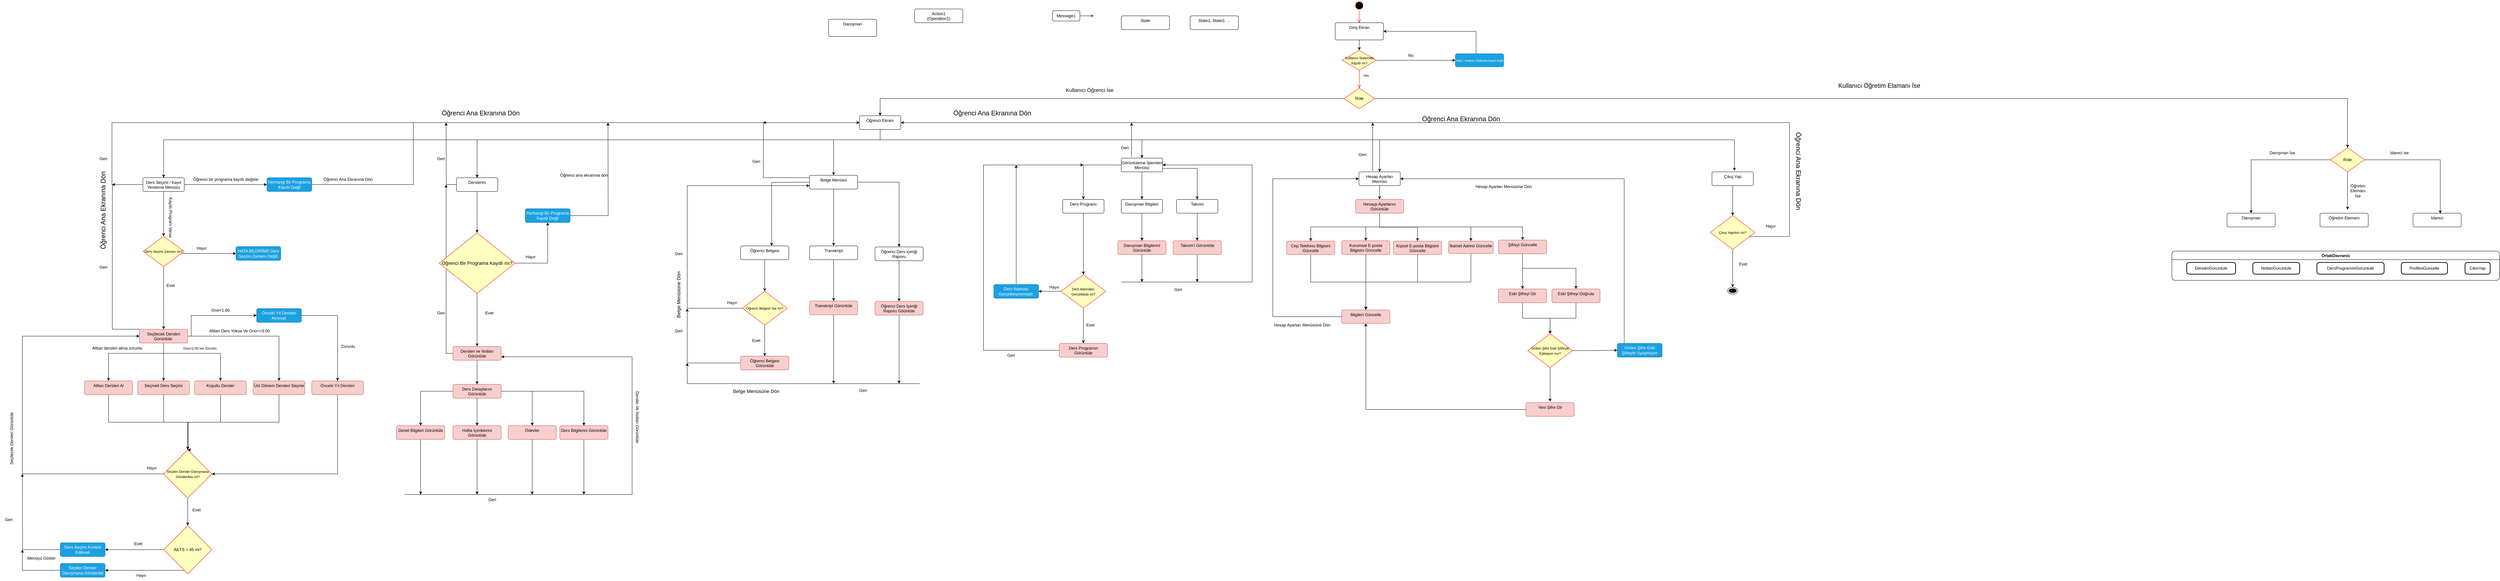 <mxfile version="24.3.1" type="device">
  <diagram name="Sayfa -1" id="f9GuuPiOTZdbrCttsbCd">
    <mxGraphModel dx="8187" dy="1640" grid="1" gridSize="10" guides="1" tooltips="1" connect="1" arrows="1" fold="1" page="1" pageScale="1" pageWidth="5000" pageHeight="2500" math="0" shadow="0">
      <root>
        <mxCell id="0" />
        <mxCell id="1" parent="0" />
        <mxCell id="raTxTzk0vgehEr7z1tvl-5" value="" style="ellipse;html=1;shape=startState;fillColor=#000000;strokeColor=#ff0000;" parent="1" vertex="1">
          <mxGeometry x="1016" y="5" width="30" height="30" as="geometry" />
        </mxCell>
        <mxCell id="raTxTzk0vgehEr7z1tvl-6" value="" style="edgeStyle=orthogonalEdgeStyle;html=1;verticalAlign=bottom;endArrow=open;endSize=8;strokeColor=#ff0000;rounded=0;entryX=0.5;entryY=0;entryDx=0;entryDy=0;" parent="1" source="raTxTzk0vgehEr7z1tvl-5" target="raTxTzk0vgehEr7z1tvl-13" edge="1">
          <mxGeometry relative="1" as="geometry">
            <mxPoint x="1031" y="120" as="targetPoint" />
            <Array as="points" />
          </mxGeometry>
        </mxCell>
        <mxCell id="raTxTzk0vgehEr7z1tvl-13" value="Giriş Ekran" style="html=1;align=center;verticalAlign=top;rounded=1;absoluteArcSize=1;arcSize=10;dashed=0;whiteSpace=wrap;" parent="1" vertex="1">
          <mxGeometry x="961" y="70" width="140" height="50" as="geometry" />
        </mxCell>
        <mxCell id="YpNgMTdwTrCu8pLs_j0M-42" value="" style="edgeStyle=orthogonalEdgeStyle;rounded=0;orthogonalLoop=1;jettySize=auto;html=1;" parent="1" source="raTxTzk0vgehEr7z1tvl-15" target="YpNgMTdwTrCu8pLs_j0M-41" edge="1">
          <mxGeometry relative="1" as="geometry">
            <Array as="points">
              <mxPoint x="-360" y="410" />
              <mxPoint x="-1530" y="410" />
            </Array>
          </mxGeometry>
        </mxCell>
        <mxCell id="YpNgMTdwTrCu8pLs_j0M-44" value="" style="edgeStyle=orthogonalEdgeStyle;rounded=0;orthogonalLoop=1;jettySize=auto;html=1;" parent="1" source="raTxTzk0vgehEr7z1tvl-15" target="YpNgMTdwTrCu8pLs_j0M-43" edge="1">
          <mxGeometry relative="1" as="geometry">
            <Array as="points">
              <mxPoint x="-360" y="410" />
              <mxPoint x="-2440" y="410" />
            </Array>
          </mxGeometry>
        </mxCell>
        <mxCell id="xUi7JRu2v_sGwWPzo44r-137" style="edgeStyle=orthogonalEdgeStyle;rounded=0;orthogonalLoop=1;jettySize=auto;html=1;entryX=0.5;entryY=0;entryDx=0;entryDy=0;" parent="1" source="raTxTzk0vgehEr7z1tvl-15" target="YpNgMTdwTrCu8pLs_j0M-30" edge="1">
          <mxGeometry relative="1" as="geometry">
            <mxPoint x="-360.0" y="410" as="targetPoint" />
            <Array as="points">
              <mxPoint x="-360" y="410" />
              <mxPoint x="-495" y="410" />
            </Array>
          </mxGeometry>
        </mxCell>
        <mxCell id="xUi7JRu2v_sGwWPzo44r-140" style="edgeStyle=orthogonalEdgeStyle;rounded=0;orthogonalLoop=1;jettySize=auto;html=1;" parent="1" source="raTxTzk0vgehEr7z1tvl-15" target="YpNgMTdwTrCu8pLs_j0M-36" edge="1">
          <mxGeometry relative="1" as="geometry">
            <Array as="points">
              <mxPoint x="-360" y="410" />
              <mxPoint x="400" y="410" />
            </Array>
          </mxGeometry>
        </mxCell>
        <mxCell id="xUi7JRu2v_sGwWPzo44r-142" style="edgeStyle=orthogonalEdgeStyle;rounded=0;orthogonalLoop=1;jettySize=auto;html=1;" parent="1" source="raTxTzk0vgehEr7z1tvl-15" target="YpNgMTdwTrCu8pLs_j0M-38" edge="1">
          <mxGeometry relative="1" as="geometry">
            <Array as="points">
              <mxPoint x="-360" y="410" />
              <mxPoint x="1090" y="410" />
            </Array>
          </mxGeometry>
        </mxCell>
        <mxCell id="xUi7JRu2v_sGwWPzo44r-143" style="edgeStyle=orthogonalEdgeStyle;rounded=0;orthogonalLoop=1;jettySize=auto;html=1;" parent="1" edge="1">
          <mxGeometry relative="1" as="geometry">
            <Array as="points">
              <mxPoint x="-360" y="410" />
              <mxPoint x="2120" y="410" />
            </Array>
            <mxPoint x="-360" y="380" as="sourcePoint" />
            <mxPoint x="2120" y="500" as="targetPoint" />
          </mxGeometry>
        </mxCell>
        <mxCell id="raTxTzk0vgehEr7z1tvl-15" value="Öğrenci Ekranı" style="whiteSpace=wrap;html=1;verticalAlign=top;rounded=1;arcSize=10;dashed=0;" parent="1" vertex="1">
          <mxGeometry x="-420" y="340" width="120" height="40" as="geometry" />
        </mxCell>
        <mxCell id="YpNgMTdwTrCu8pLs_j0M-6" value="Öğretim Elemanı" style="html=1;align=center;verticalAlign=top;rounded=1;absoluteArcSize=1;arcSize=10;dashed=0;whiteSpace=wrap;" parent="1" vertex="1">
          <mxGeometry x="3820" y="623" width="140" height="40" as="geometry" />
        </mxCell>
        <mxCell id="xUi7JRu2v_sGwWPzo44r-163" style="edgeStyle=orthogonalEdgeStyle;rounded=0;orthogonalLoop=1;jettySize=auto;html=1;" parent="1" source="YpNgMTdwTrCu8pLs_j0M-8" edge="1">
          <mxGeometry relative="1" as="geometry">
            <mxPoint x="-920" y="900" as="targetPoint" />
            <Array as="points">
              <mxPoint x="-920" y="1058" />
            </Array>
          </mxGeometry>
        </mxCell>
        <mxCell id="YpNgMTdwTrCu8pLs_j0M-8" value="Öğrenci Belgesi Görüntüle" style="html=1;align=center;verticalAlign=top;rounded=1;absoluteArcSize=1;arcSize=10;dashed=0;whiteSpace=wrap;fillColor=#f8cecc;strokeColor=#b85450;" parent="1" vertex="1">
          <mxGeometry x="-764.99" y="1038" width="140" height="40" as="geometry" />
        </mxCell>
        <mxCell id="YpNgMTdwTrCu8pLs_j0M-9" value="Action1&lt;br&gt;(Operation1)" style="html=1;align=center;verticalAlign=top;rounded=1;absoluteArcSize=1;arcSize=10;dashed=0;whiteSpace=wrap;" parent="1" vertex="1">
          <mxGeometry x="-260" y="30" width="140" height="40" as="geometry" />
        </mxCell>
        <mxCell id="YpNgMTdwTrCu8pLs_j0M-12" value="Message1" style="html=1;rounded=1;absoluteArcSize=1;arcSize=10;whiteSpace=wrap;" parent="1" vertex="1">
          <mxGeometry x="140" y="35" width="80" height="30" as="geometry" />
        </mxCell>
        <mxCell id="YpNgMTdwTrCu8pLs_j0M-13" value="" style="endArrow=open;html=1;rounded=0;align=center;verticalAlign=top;endFill=0;labelBackgroundColor=none;endSize=6;" parent="1" source="YpNgMTdwTrCu8pLs_j0M-12" edge="1">
          <mxGeometry relative="1" as="geometry">
            <mxPoint x="260" y="50" as="targetPoint" />
          </mxGeometry>
        </mxCell>
        <mxCell id="YpNgMTdwTrCu8pLs_j0M-14" value="State" style="html=1;align=center;verticalAlign=top;rounded=1;absoluteArcSize=1;arcSize=10;dashed=0;whiteSpace=wrap;" parent="1" vertex="1">
          <mxGeometry x="340" y="50" width="140" height="40" as="geometry" />
        </mxCell>
        <mxCell id="YpNgMTdwTrCu8pLs_j0M-15" value="State1, State2, ..." style="html=1;align=center;verticalAlign=top;rounded=1;absoluteArcSize=1;arcSize=10;dashed=0;whiteSpace=wrap;" parent="1" vertex="1">
          <mxGeometry x="540" y="50" width="140" height="40" as="geometry" />
        </mxCell>
        <mxCell id="YpNgMTdwTrCu8pLs_j0M-16" value="Danışman" style="html=1;align=center;verticalAlign=top;rounded=1;absoluteArcSize=1;arcSize=10;dashed=0;whiteSpace=wrap;" parent="1" vertex="1">
          <mxGeometry x="3550" y="623" width="140" height="40" as="geometry" />
        </mxCell>
        <mxCell id="YpNgMTdwTrCu8pLs_j0M-18" value="İdareci" style="html=1;align=center;verticalAlign=top;rounded=1;absoluteArcSize=1;arcSize=10;dashed=0;whiteSpace=wrap;" parent="1" vertex="1">
          <mxGeometry x="4090" y="623" width="140" height="40" as="geometry" />
        </mxCell>
        <mxCell id="YpNgMTdwTrCu8pLs_j0M-20" value="" style="ellipse;html=1;shape=endState;fillColor=strokeColor;" parent="1" vertex="1">
          <mxGeometry x="2099.87" y="838" width="30" height="20" as="geometry" />
        </mxCell>
        <mxCell id="YpNgMTdwTrCu8pLs_j0M-25" value="Danışman" style="html=1;align=center;verticalAlign=top;rounded=1;absoluteArcSize=1;arcSize=10;dashed=0;whiteSpace=wrap;" parent="1" vertex="1">
          <mxGeometry x="-510" y="60" width="140" height="50" as="geometry" />
        </mxCell>
        <mxCell id="nbqyCKGvC23zPWqp3UHc-19" style="edgeStyle=orthogonalEdgeStyle;rounded=0;orthogonalLoop=1;jettySize=auto;html=1;entryX=1;entryY=0.5;entryDx=0;entryDy=0;" parent="1" source="YpNgMTdwTrCu8pLs_j0M-26" target="raTxTzk0vgehEr7z1tvl-13" edge="1">
          <mxGeometry relative="1" as="geometry">
            <mxPoint x="1370" y="80" as="targetPoint" />
            <Array as="points">
              <mxPoint x="1370" y="95" />
            </Array>
          </mxGeometry>
        </mxCell>
        <mxCell id="YpNgMTdwTrCu8pLs_j0M-26" value="&lt;span data-sider-select-id=&quot;6f21c08b-1ee0-4d9a-971a-5f069b97619d&quot; style=&quot;text-wrap: nowrap;&quot;&gt;&lt;font data-sider-select-id=&quot;adb5f741-1b5e-4715-a0d9-119e286bbc81&quot; style=&quot;font-size: 8px;&quot;&gt;Hata !&amp;nbsp; Kullanıcı Sistemde Kayıtlı Değil&lt;/font&gt;&lt;/span&gt;" style="html=1;rounded=1;absoluteArcSize=1;arcSize=10;whiteSpace=wrap;fillColor=#1ba1e2;fontColor=#ffffff;strokeColor=#006EAF;" parent="1" vertex="1">
          <mxGeometry x="1310" y="160" width="140" height="38" as="geometry" />
        </mxCell>
        <mxCell id="YpNgMTdwTrCu8pLs_j0M-28" value="&lt;font data-sider-select-id=&quot;d092bb43-2534-4f56-a5d7-0d986fded775&quot; style=&quot;font-size: 10px;&quot;&gt;Yes&lt;/font&gt;" style="text;html=1;align=center;verticalAlign=middle;resizable=0;points=[];autosize=1;strokeColor=none;fillColor=none;" parent="1" vertex="1">
          <mxGeometry x="1030" y="208" width="40" height="30" as="geometry" />
        </mxCell>
        <mxCell id="YpNgMTdwTrCu8pLs_j0M-29" value="&lt;span data-sider-select-id=&quot;ffd7aa2f-4a25-4322-89a0-0c4640fc9525&quot; style=&quot;&quot;&gt;&lt;font style=&quot;font-size: 12px;&quot;&gt;No&lt;/font&gt;&lt;/span&gt;" style="text;html=1;align=center;verticalAlign=middle;resizable=0;points=[];autosize=1;strokeColor=none;fillColor=none;" parent="1" vertex="1">
          <mxGeometry x="1160" y="150" width="40" height="30" as="geometry" />
        </mxCell>
        <mxCell id="xUi7JRu2v_sGwWPzo44r-147" style="edgeStyle=orthogonalEdgeStyle;rounded=0;orthogonalLoop=1;jettySize=auto;html=1;entryX=0.643;entryY=0;entryDx=0;entryDy=0;entryPerimeter=0;" parent="1" target="xUi7JRu2v_sGwWPzo44r-144" edge="1">
          <mxGeometry relative="1" as="geometry">
            <mxPoint x="-495" y="578" as="targetPoint" />
            <mxPoint x="-565" y="533" as="sourcePoint" />
          </mxGeometry>
        </mxCell>
        <mxCell id="xUi7JRu2v_sGwWPzo44r-148" style="edgeStyle=orthogonalEdgeStyle;rounded=0;orthogonalLoop=1;jettySize=auto;html=1;" parent="1" source="YpNgMTdwTrCu8pLs_j0M-30" target="xUi7JRu2v_sGwWPzo44r-145" edge="1">
          <mxGeometry relative="1" as="geometry" />
        </mxCell>
        <mxCell id="xUi7JRu2v_sGwWPzo44r-151" style="edgeStyle=orthogonalEdgeStyle;rounded=0;orthogonalLoop=1;jettySize=auto;html=1;entryX=0.5;entryY=0;entryDx=0;entryDy=0;" parent="1" source="YpNgMTdwTrCu8pLs_j0M-30" target="xUi7JRu2v_sGwWPzo44r-146" edge="1">
          <mxGeometry relative="1" as="geometry">
            <mxPoint x="-335" y="648" as="targetPoint" />
          </mxGeometry>
        </mxCell>
        <mxCell id="2cs-It8Q2KzFfJwQsvEJ-1" style="edgeStyle=orthogonalEdgeStyle;rounded=0;orthogonalLoop=1;jettySize=auto;html=1;" parent="1" source="YpNgMTdwTrCu8pLs_j0M-30" edge="1">
          <mxGeometry relative="1" as="geometry">
            <mxPoint x="-700" y="360" as="targetPoint" />
            <Array as="points">
              <mxPoint x="-699" y="520" />
            </Array>
          </mxGeometry>
        </mxCell>
        <mxCell id="YpNgMTdwTrCu8pLs_j0M-30" value="Belge Menüsü" style="html=1;align=center;verticalAlign=top;rounded=1;absoluteArcSize=1;arcSize=10;dashed=0;whiteSpace=wrap;" parent="1" vertex="1">
          <mxGeometry x="-565" y="513" width="140" height="40" as="geometry" />
        </mxCell>
        <mxCell id="2cs-It8Q2KzFfJwQsvEJ-45" style="edgeStyle=orthogonalEdgeStyle;rounded=0;orthogonalLoop=1;jettySize=auto;html=1;entryX=0.5;entryY=0;entryDx=0;entryDy=0;" parent="1" source="YpNgMTdwTrCu8pLs_j0M-36" target="2cs-It8Q2KzFfJwQsvEJ-42" edge="1">
          <mxGeometry relative="1" as="geometry" />
        </mxCell>
        <mxCell id="2cs-It8Q2KzFfJwQsvEJ-47" style="edgeStyle=orthogonalEdgeStyle;rounded=0;orthogonalLoop=1;jettySize=auto;html=1;" parent="1" source="YpNgMTdwTrCu8pLs_j0M-36" target="2cs-It8Q2KzFfJwQsvEJ-43" edge="1">
          <mxGeometry relative="1" as="geometry" />
        </mxCell>
        <mxCell id="2cs-It8Q2KzFfJwQsvEJ-48" style="edgeStyle=orthogonalEdgeStyle;rounded=0;orthogonalLoop=1;jettySize=auto;html=1;entryX=0.5;entryY=0;entryDx=0;entryDy=0;" parent="1" source="YpNgMTdwTrCu8pLs_j0M-36" target="2cs-It8Q2KzFfJwQsvEJ-44" edge="1">
          <mxGeometry relative="1" as="geometry">
            <Array as="points">
              <mxPoint x="561" y="493" />
            </Array>
          </mxGeometry>
        </mxCell>
        <mxCell id="YpNgMTdwTrCu8pLs_j0M-36" value="Görüntüleme İşlemleri Menüsü" style="whiteSpace=wrap;html=1;verticalAlign=top;rounded=1;arcSize=10;dashed=0;" parent="1" vertex="1">
          <mxGeometry x="340" y="463" width="120" height="40" as="geometry" />
        </mxCell>
        <mxCell id="2cs-It8Q2KzFfJwQsvEJ-97" style="edgeStyle=orthogonalEdgeStyle;rounded=0;orthogonalLoop=1;jettySize=auto;html=1;entryX=0.5;entryY=0;entryDx=0;entryDy=0;" parent="1" source="YpNgMTdwTrCu8pLs_j0M-38" target="2cs-It8Q2KzFfJwQsvEJ-95" edge="1">
          <mxGeometry relative="1" as="geometry" />
        </mxCell>
        <mxCell id="YpNgMTdwTrCu8pLs_j0M-38" value="Hesap Ayarları Menüsü" style="whiteSpace=wrap;html=1;verticalAlign=top;rounded=1;arcSize=10;dashed=0;" parent="1" vertex="1">
          <mxGeometry x="1030" y="503" width="120" height="40" as="geometry" />
        </mxCell>
        <mxCell id="xUi7JRu2v_sGwWPzo44r-61" style="edgeStyle=orthogonalEdgeStyle;rounded=0;orthogonalLoop=1;jettySize=auto;html=1;entryX=0.5;entryY=0;entryDx=0;entryDy=0;" parent="1" source="YpNgMTdwTrCu8pLs_j0M-41" target="xUi7JRu2v_sGwWPzo44r-58" edge="1">
          <mxGeometry relative="1" as="geometry" />
        </mxCell>
        <mxCell id="xUi7JRu2v_sGwWPzo44r-68" style="edgeStyle=orthogonalEdgeStyle;rounded=0;orthogonalLoop=1;jettySize=auto;html=1;" parent="1" source="YpNgMTdwTrCu8pLs_j0M-41" edge="1">
          <mxGeometry relative="1" as="geometry">
            <mxPoint x="-1620" y="360" as="targetPoint" />
          </mxGeometry>
        </mxCell>
        <mxCell id="YpNgMTdwTrCu8pLs_j0M-41" value="Derslerim" style="whiteSpace=wrap;html=1;verticalAlign=top;rounded=1;arcSize=10;dashed=0;" parent="1" vertex="1">
          <mxGeometry x="-1590" y="520" width="120" height="40" as="geometry" />
        </mxCell>
        <mxCell id="nbqyCKGvC23zPWqp3UHc-6" style="edgeStyle=orthogonalEdgeStyle;rounded=0;orthogonalLoop=1;jettySize=auto;html=1;entryX=0;entryY=0.5;entryDx=0;entryDy=0;exitX=0;exitY=0.5;exitDx=0;exitDy=0;" parent="1" source="YpNgMTdwTrCu8pLs_j0M-43" edge="1">
          <mxGeometry relative="1" as="geometry">
            <mxPoint x="-420.0" y="360" as="targetPoint" />
            <mxPoint x="-2180" y="540" as="sourcePoint" />
            <Array as="points">
              <mxPoint x="-2590" y="540" />
              <mxPoint x="-2590" y="360" />
            </Array>
          </mxGeometry>
        </mxCell>
        <mxCell id="xUi7JRu2v_sGwWPzo44r-2" style="edgeStyle=orthogonalEdgeStyle;rounded=0;orthogonalLoop=1;jettySize=auto;html=1;entryX=0;entryY=0.5;entryDx=0;entryDy=0;" parent="1" source="YpNgMTdwTrCu8pLs_j0M-43" target="YpNgMTdwTrCu8pLs_j0M-92" edge="1">
          <mxGeometry relative="1" as="geometry" />
        </mxCell>
        <mxCell id="xUi7JRu2v_sGwWPzo44r-10" style="edgeStyle=orthogonalEdgeStyle;rounded=0;orthogonalLoop=1;jettySize=auto;html=1;entryX=0.5;entryY=0;entryDx=0;entryDy=0;" parent="1" source="YpNgMTdwTrCu8pLs_j0M-43" target="xUi7JRu2v_sGwWPzo44r-5" edge="1">
          <mxGeometry relative="1" as="geometry" />
        </mxCell>
        <mxCell id="YpNgMTdwTrCu8pLs_j0M-43" value="Ders Seçimi / Kayıt Yenileme Menüsü" style="whiteSpace=wrap;html=1;verticalAlign=top;rounded=1;arcSize=10;dashed=0;" parent="1" vertex="1">
          <mxGeometry x="-2500" y="520" width="120" height="40" as="geometry" />
        </mxCell>
        <mxCell id="xUi7JRu2v_sGwWPzo44r-174" style="edgeStyle=orthogonalEdgeStyle;rounded=0;orthogonalLoop=1;jettySize=auto;html=1;" parent="1" source="YpNgMTdwTrCu8pLs_j0M-46" edge="1">
          <mxGeometry relative="1" as="geometry">
            <mxPoint x="-495" y="1118" as="targetPoint" />
          </mxGeometry>
        </mxCell>
        <mxCell id="YpNgMTdwTrCu8pLs_j0M-46" value="Transkript Görüntüle" style="html=1;align=center;verticalAlign=top;rounded=1;absoluteArcSize=1;arcSize=10;dashed=0;whiteSpace=wrap;fillColor=#f8cecc;strokeColor=#b85450;" parent="1" vertex="1">
          <mxGeometry x="-565" y="878" width="140" height="40" as="geometry" />
        </mxCell>
        <mxCell id="2cs-It8Q2KzFfJwQsvEJ-83" style="edgeStyle=orthogonalEdgeStyle;rounded=0;orthogonalLoop=1;jettySize=auto;html=1;" parent="1" source="YpNgMTdwTrCu8pLs_j0M-60" edge="1">
          <mxGeometry relative="1" as="geometry">
            <mxPoint x="560.5" y="823" as="targetPoint" />
          </mxGeometry>
        </mxCell>
        <mxCell id="YpNgMTdwTrCu8pLs_j0M-60" value="Takvim&#39;i Görüntüle" style="html=1;align=center;verticalAlign=top;rounded=1;absoluteArcSize=1;arcSize=10;dashed=0;whiteSpace=wrap;fillColor=#f8cecc;strokeColor=#b85450;" parent="1" vertex="1">
          <mxGeometry x="490.5" y="703" width="140" height="40" as="geometry" />
        </mxCell>
        <mxCell id="2cs-It8Q2KzFfJwQsvEJ-89" style="edgeStyle=orthogonalEdgeStyle;rounded=0;orthogonalLoop=1;jettySize=auto;html=1;" parent="1" source="YpNgMTdwTrCu8pLs_j0M-61" edge="1">
          <mxGeometry relative="1" as="geometry">
            <mxPoint x="400" y="823" as="targetPoint" />
          </mxGeometry>
        </mxCell>
        <mxCell id="YpNgMTdwTrCu8pLs_j0M-61" value="Danışman Bilgilerini Görüntüle" style="html=1;align=center;verticalAlign=top;rounded=1;absoluteArcSize=1;arcSize=10;dashed=0;whiteSpace=wrap;fillColor=#f8cecc;strokeColor=#b85450;" parent="1" vertex="1">
          <mxGeometry x="330" y="703" width="140" height="40" as="geometry" />
        </mxCell>
        <mxCell id="2cs-It8Q2KzFfJwQsvEJ-64" style="edgeStyle=orthogonalEdgeStyle;rounded=0;orthogonalLoop=1;jettySize=auto;html=1;" parent="1" source="YpNgMTdwTrCu8pLs_j0M-62" edge="1">
          <mxGeometry relative="1" as="geometry">
            <mxPoint x="230" y="483" as="targetPoint" />
            <Array as="points">
              <mxPoint x="-60" y="1021" />
              <mxPoint x="-60" y="483" />
              <mxPoint x="230" y="483" />
            </Array>
          </mxGeometry>
        </mxCell>
        <mxCell id="YpNgMTdwTrCu8pLs_j0M-62" value="Ders Programın&lt;div&gt;Görüntüle&lt;/div&gt;" style="html=1;align=center;verticalAlign=top;rounded=1;absoluteArcSize=1;arcSize=10;dashed=0;whiteSpace=wrap;fillColor=#f8cecc;strokeColor=#b85450;" parent="1" vertex="1">
          <mxGeometry x="160" y="1001" width="140" height="40" as="geometry" />
        </mxCell>
        <mxCell id="xUi7JRu2v_sGwWPzo44r-73" style="edgeStyle=orthogonalEdgeStyle;rounded=0;orthogonalLoop=1;jettySize=auto;html=1;" parent="1" source="YpNgMTdwTrCu8pLs_j0M-67" target="xUi7JRu2v_sGwWPzo44r-72" edge="1">
          <mxGeometry relative="1" as="geometry" />
        </mxCell>
        <mxCell id="xUi7JRu2v_sGwWPzo44r-134" style="edgeStyle=orthogonalEdgeStyle;rounded=0;orthogonalLoop=1;jettySize=auto;html=1;" parent="1" source="YpNgMTdwTrCu8pLs_j0M-67" edge="1">
          <mxGeometry relative="1" as="geometry">
            <mxPoint x="-1620" y="540" as="targetPoint" />
          </mxGeometry>
        </mxCell>
        <mxCell id="YpNgMTdwTrCu8pLs_j0M-67" value="Dersleri ve Notları Görüntüle" style="html=1;align=center;verticalAlign=top;rounded=1;absoluteArcSize=1;arcSize=10;dashed=0;whiteSpace=wrap;fillColor=#f8cecc;strokeColor=#b85450;" parent="1" vertex="1">
          <mxGeometry x="-1600" y="1010" width="140" height="40" as="geometry" />
        </mxCell>
        <mxCell id="xUi7JRu2v_sGwWPzo44r-69" style="edgeStyle=orthogonalEdgeStyle;rounded=0;orthogonalLoop=1;jettySize=auto;html=1;" parent="1" source="YpNgMTdwTrCu8pLs_j0M-74" edge="1">
          <mxGeometry relative="1" as="geometry">
            <mxPoint x="-1150" y="360" as="targetPoint" />
          </mxGeometry>
        </mxCell>
        <mxCell id="YpNgMTdwTrCu8pLs_j0M-74" value="Herhangi Bir Programa Kayıtlı Değil" style="html=1;rounded=1;absoluteArcSize=1;arcSize=10;whiteSpace=wrap;fillColor=#1ba1e2;strokeColor=#006EAF;fontColor=#ffffff;" parent="1" vertex="1">
          <mxGeometry x="-1390" y="610" width="130" height="40" as="geometry" />
        </mxCell>
        <mxCell id="YpNgMTdwTrCu8pLs_j0M-110" style="edgeStyle=orthogonalEdgeStyle;rounded=0;orthogonalLoop=1;jettySize=auto;html=1;" parent="1" source="YpNgMTdwTrCu8pLs_j0M-80" target="YpNgMTdwTrCu8pLs_j0M-104" edge="1">
          <mxGeometry relative="1" as="geometry">
            <Array as="points">
              <mxPoint x="-2440" y="1030" />
              <mxPoint x="-2600" y="1030" />
            </Array>
          </mxGeometry>
        </mxCell>
        <mxCell id="YpNgMTdwTrCu8pLs_j0M-111" style="edgeStyle=orthogonalEdgeStyle;rounded=0;orthogonalLoop=1;jettySize=auto;html=1;" parent="1" source="YpNgMTdwTrCu8pLs_j0M-80" target="YpNgMTdwTrCu8pLs_j0M-108" edge="1">
          <mxGeometry relative="1" as="geometry" />
        </mxCell>
        <mxCell id="YpNgMTdwTrCu8pLs_j0M-112" style="edgeStyle=orthogonalEdgeStyle;rounded=0;orthogonalLoop=1;jettySize=auto;html=1;" parent="1" source="YpNgMTdwTrCu8pLs_j0M-80" target="YpNgMTdwTrCu8pLs_j0M-106" edge="1">
          <mxGeometry relative="1" as="geometry">
            <Array as="points">
              <mxPoint x="-2440" y="1030" />
              <mxPoint x="-2275" y="1030" />
            </Array>
          </mxGeometry>
        </mxCell>
        <mxCell id="xUi7JRu2v_sGwWPzo44r-16" style="edgeStyle=orthogonalEdgeStyle;rounded=0;orthogonalLoop=1;jettySize=auto;html=1;entryX=0;entryY=0.5;entryDx=0;entryDy=0;" parent="1" source="YpNgMTdwTrCu8pLs_j0M-80" target="YpNgMTdwTrCu8pLs_j0M-99" edge="1">
          <mxGeometry relative="1" as="geometry">
            <Array as="points">
              <mxPoint x="-2360" y="980" />
              <mxPoint x="-2360" y="920" />
            </Array>
          </mxGeometry>
        </mxCell>
        <mxCell id="xUi7JRu2v_sGwWPzo44r-52" style="edgeStyle=orthogonalEdgeStyle;rounded=0;orthogonalLoop=1;jettySize=auto;html=1;" parent="1" source="YpNgMTdwTrCu8pLs_j0M-80" target="YpNgMTdwTrCu8pLs_j0M-114" edge="1">
          <mxGeometry relative="1" as="geometry" />
        </mxCell>
        <mxCell id="xUi7JRu2v_sGwWPzo44r-119" style="edgeStyle=orthogonalEdgeStyle;rounded=0;orthogonalLoop=1;jettySize=auto;html=1;" parent="1" source="YpNgMTdwTrCu8pLs_j0M-80" edge="1">
          <mxGeometry relative="1" as="geometry">
            <mxPoint x="-2590" y="540" as="targetPoint" />
            <Array as="points">
              <mxPoint x="-2589" y="960" />
              <mxPoint x="-2589" y="540" />
            </Array>
          </mxGeometry>
        </mxCell>
        <mxCell id="YpNgMTdwTrCu8pLs_j0M-80" value="Seçilecek Dersleri Görüntüle&amp;nbsp;" style="html=1;align=center;verticalAlign=top;rounded=1;absoluteArcSize=1;arcSize=10;dashed=0;whiteSpace=wrap;fillColor=#f8cecc;strokeColor=#b85450;" parent="1" vertex="1">
          <mxGeometry x="-2510" y="960" width="140" height="40" as="geometry" />
        </mxCell>
        <mxCell id="2cs-It8Q2KzFfJwQsvEJ-153" value="" style="edgeStyle=orthogonalEdgeStyle;rounded=0;orthogonalLoop=1;jettySize=auto;html=1;" parent="1" source="YpNgMTdwTrCu8pLs_j0M-81" target="2cs-It8Q2KzFfJwQsvEJ-151" edge="1">
          <mxGeometry relative="1" as="geometry">
            <Array as="points">
              <mxPoint x="2114.87" y="608" />
              <mxPoint x="2114.87" y="608" />
            </Array>
          </mxGeometry>
        </mxCell>
        <mxCell id="YpNgMTdwTrCu8pLs_j0M-81" value="Çıkış Yap" style="whiteSpace=wrap;html=1;verticalAlign=top;rounded=1;arcSize=10;dashed=0;" parent="1" vertex="1">
          <mxGeometry x="2054.87" y="503" width="120" height="40" as="geometry" />
        </mxCell>
        <mxCell id="YpNgMTdwTrCu8pLs_j0M-86" value="Kayıtlı Program Varsa" style="text;html=1;align=center;verticalAlign=middle;resizable=0;points=[];autosize=1;strokeColor=none;fillColor=none;rotation=90;" parent="1" vertex="1">
          <mxGeometry x="-2490" y="620" width="140" height="30" as="geometry" />
        </mxCell>
        <mxCell id="YpNgMTdwTrCu8pLs_j0M-91" value="Öğrenci bir programa kayıtlı değilse" style="text;html=1;align=center;verticalAlign=middle;resizable=0;points=[];autosize=1;strokeColor=none;fillColor=none;" parent="1" vertex="1">
          <mxGeometry x="-2365" y="510" width="210" height="30" as="geometry" />
        </mxCell>
        <mxCell id="YpNgMTdwTrCu8pLs_j0M-95" style="edgeStyle=orthogonalEdgeStyle;rounded=0;orthogonalLoop=1;jettySize=auto;html=1;" parent="1" source="YpNgMTdwTrCu8pLs_j0M-92" edge="1">
          <mxGeometry relative="1" as="geometry">
            <mxPoint x="-420" y="360" as="targetPoint" />
            <Array as="points">
              <mxPoint x="-1715" y="360" />
            </Array>
          </mxGeometry>
        </mxCell>
        <mxCell id="YpNgMTdwTrCu8pLs_j0M-92" value="Herhangi Bir Programa Kayıtlı Değil" style="html=1;rounded=1;absoluteArcSize=1;arcSize=10;whiteSpace=wrap;fillColor=#1ba1e2;strokeColor=#006EAF;fontColor=#ffffff;" parent="1" vertex="1">
          <mxGeometry x="-2140" y="520" width="130" height="40" as="geometry" />
        </mxCell>
        <mxCell id="YpNgMTdwTrCu8pLs_j0M-98" value="Gno&amp;lt;1.80" style="text;html=1;align=center;verticalAlign=middle;resizable=0;points=[];autosize=1;strokeColor=none;fillColor=none;" parent="1" vertex="1">
          <mxGeometry x="-2315" y="890" width="80" height="30" as="geometry" />
        </mxCell>
        <mxCell id="xUi7JRu2v_sGwWPzo44r-19" style="edgeStyle=orthogonalEdgeStyle;rounded=0;orthogonalLoop=1;jettySize=auto;html=1;entryX=0.5;entryY=0;entryDx=0;entryDy=0;" parent="1" source="YpNgMTdwTrCu8pLs_j0M-99" target="xUi7JRu2v_sGwWPzo44r-18" edge="1">
          <mxGeometry relative="1" as="geometry" />
        </mxCell>
        <mxCell id="YpNgMTdwTrCu8pLs_j0M-99" value="Önceki Yıl Dersleri Alınmalı" style="html=1;rounded=1;absoluteArcSize=1;arcSize=10;whiteSpace=wrap;fillColor=#1ba1e2;strokeColor=#006EAF;fontColor=#ffffff;" parent="1" vertex="1">
          <mxGeometry x="-2170" y="900" width="130" height="40" as="geometry" />
        </mxCell>
        <mxCell id="YpNgMTdwTrCu8pLs_j0M-101" value="Alttan dersleri alma zorunlu" style="text;html=1;align=center;verticalAlign=middle;resizable=0;points=[];autosize=1;strokeColor=none;fillColor=none;" parent="1" vertex="1">
          <mxGeometry x="-2660" y="1000" width="170" height="30" as="geometry" />
        </mxCell>
        <mxCell id="YpNgMTdwTrCu8pLs_j0M-126" style="edgeStyle=orthogonalEdgeStyle;rounded=0;orthogonalLoop=1;jettySize=auto;html=1;entryX=0.5;entryY=0;entryDx=0;entryDy=0;" parent="1" source="YpNgMTdwTrCu8pLs_j0M-104" edge="1">
          <mxGeometry relative="1" as="geometry">
            <Array as="points">
              <mxPoint x="-2600" y="1230" />
              <mxPoint x="-2370" y="1230" />
            </Array>
            <mxPoint x="-2370" y="1310" as="targetPoint" />
          </mxGeometry>
        </mxCell>
        <mxCell id="YpNgMTdwTrCu8pLs_j0M-104" value="Alltan Dersleri Al" style="html=1;align=center;verticalAlign=top;rounded=1;absoluteArcSize=1;arcSize=10;dashed=0;whiteSpace=wrap;fillColor=#f8cecc;strokeColor=#b85450;" parent="1" vertex="1">
          <mxGeometry x="-2670" y="1110" width="140" height="40" as="geometry" />
        </mxCell>
        <mxCell id="YpNgMTdwTrCu8pLs_j0M-128" style="edgeStyle=orthogonalEdgeStyle;rounded=0;orthogonalLoop=1;jettySize=auto;html=1;entryX=0.5;entryY=0;entryDx=0;entryDy=0;" parent="1" source="YpNgMTdwTrCu8pLs_j0M-106" edge="1">
          <mxGeometry relative="1" as="geometry">
            <mxPoint x="-2370" y="1310" as="targetPoint" />
            <Array as="points">
              <mxPoint x="-2275" y="1230" />
              <mxPoint x="-2369" y="1230" />
              <mxPoint x="-2369" y="1310" />
            </Array>
          </mxGeometry>
        </mxCell>
        <mxCell id="YpNgMTdwTrCu8pLs_j0M-106" value="&lt;div data-sider-select-id=&quot;84483e46-2456-44e6-a681-b8dce48a3466&quot; style=&quot;&quot;&gt;Koşullu Dersler&lt;/div&gt;" style="html=1;align=center;verticalAlign=top;rounded=1;absoluteArcSize=1;arcSize=10;dashed=0;whiteSpace=wrap;fillColor=#f8cecc;strokeColor=#b85450;" parent="1" vertex="1">
          <mxGeometry x="-2350" y="1110" width="150" height="40" as="geometry" />
        </mxCell>
        <mxCell id="YpNgMTdwTrCu8pLs_j0M-127" style="edgeStyle=orthogonalEdgeStyle;rounded=0;orthogonalLoop=1;jettySize=auto;html=1;" parent="1" source="YpNgMTdwTrCu8pLs_j0M-108" edge="1">
          <mxGeometry relative="1" as="geometry">
            <mxPoint x="-2370" y="1310" as="targetPoint" />
          </mxGeometry>
        </mxCell>
        <mxCell id="YpNgMTdwTrCu8pLs_j0M-108" value="&lt;div data-sider-select-id=&quot;4ff2cb0c-740a-40d9-b887-eb3f0265e049&quot;&gt;Seçmeli Ders Seçimi&lt;/div&gt;" style="html=1;align=center;verticalAlign=top;rounded=1;absoluteArcSize=1;arcSize=10;dashed=0;whiteSpace=wrap;fillColor=#f8cecc;strokeColor=#b85450;" parent="1" vertex="1">
          <mxGeometry x="-2515" y="1110" width="150" height="40" as="geometry" />
        </mxCell>
        <mxCell id="YpNgMTdwTrCu8pLs_j0M-113" value="&lt;span data-sider-select-id=&quot;d300b96c-ef65-47a0-be22-939e3653dd04&quot; style=&quot;font-size: 10px; text-align: justify;&quot;&gt;Gno&amp;lt;2.00 ise Zorunlu&lt;/span&gt;" style="text;html=1;align=center;verticalAlign=middle;resizable=0;points=[];autosize=1;strokeColor=none;fillColor=none;" parent="1" vertex="1">
          <mxGeometry x="-2395" y="1000" width="120" height="30" as="geometry" />
        </mxCell>
        <mxCell id="YpNgMTdwTrCu8pLs_j0M-129" style="edgeStyle=orthogonalEdgeStyle;rounded=0;orthogonalLoop=1;jettySize=auto;html=1;" parent="1" source="YpNgMTdwTrCu8pLs_j0M-114" edge="1">
          <mxGeometry relative="1" as="geometry">
            <mxPoint x="-2370" y="1310" as="targetPoint" />
            <Array as="points">
              <mxPoint x="-2105" y="1230" />
              <mxPoint x="-2369" y="1230" />
              <mxPoint x="-2369" y="1310" />
            </Array>
          </mxGeometry>
        </mxCell>
        <mxCell id="YpNgMTdwTrCu8pLs_j0M-114" value="&lt;div data-sider-select-id=&quot;84483e46-2456-44e6-a681-b8dce48a3466&quot; style=&quot;&quot;&gt;Üst Dönem Dersleri Seçme&lt;/div&gt;" style="html=1;align=center;verticalAlign=top;rounded=1;absoluteArcSize=1;arcSize=10;dashed=0;whiteSpace=wrap;fillColor=#f8cecc;strokeColor=#b85450;" parent="1" vertex="1">
          <mxGeometry x="-2180" y="1110" width="150" height="40" as="geometry" />
        </mxCell>
        <mxCell id="YpNgMTdwTrCu8pLs_j0M-117" value="Alttan Ders Yoksa Ve Gno=&amp;gt;3.00" style="text;html=1;align=center;verticalAlign=middle;resizable=0;points=[];autosize=1;strokeColor=none;fillColor=none;" parent="1" vertex="1">
          <mxGeometry x="-2320" y="950" width="200" height="30" as="geometry" />
        </mxCell>
        <mxCell id="xUi7JRu2v_sGwWPzo44r-42" style="edgeStyle=orthogonalEdgeStyle;rounded=0;orthogonalLoop=1;jettySize=auto;html=1;exitX=0;exitY=0.5;exitDx=0;exitDy=0;" parent="1" source="YpNgMTdwTrCu8pLs_j0M-131" edge="1">
          <mxGeometry relative="1" as="geometry">
            <mxPoint x="-2850" y="1380" as="targetPoint" />
          </mxGeometry>
        </mxCell>
        <mxCell id="YpNgMTdwTrCu8pLs_j0M-131" value="Ders Seçimi Kontrol Edilmeli" style="html=1;rounded=1;absoluteArcSize=1;arcSize=10;whiteSpace=wrap;fillColor=#1ba1e2;strokeColor=#006EAF;fontColor=#ffffff;" parent="1" vertex="1">
          <mxGeometry x="-2740" y="1580" width="130" height="40" as="geometry" />
        </mxCell>
        <mxCell id="nbqyCKGvC23zPWqp3UHc-7" value="Geri" style="text;html=1;align=center;verticalAlign=middle;resizable=0;points=[];autosize=1;strokeColor=none;fillColor=none;" parent="1" vertex="1">
          <mxGeometry x="-2640" y="450" width="50" height="30" as="geometry" />
        </mxCell>
        <mxCell id="nbqyCKGvC23zPWqp3UHc-8" value="&lt;font data-sider-select-id=&quot;1cc78314-6cfd-4c71-9566-9b67fd5dcb45&quot; style=&quot;font-size: 15px;&quot;&gt;Kullanıcı Öğrenci İse&amp;nbsp;&lt;/font&gt;" style="text;html=1;align=center;verticalAlign=middle;resizable=0;points=[];autosize=1;strokeColor=none;fillColor=none;" parent="1" vertex="1">
          <mxGeometry x="165" y="250" width="170" height="30" as="geometry" />
        </mxCell>
        <mxCell id="nbqyCKGvC23zPWqp3UHc-11" value="" style="edgeStyle=orthogonalEdgeStyle;html=1;align=left;verticalAlign=top;endArrow=open;endSize=8;strokeColor=#ff0000;rounded=0;entryX=0.5;entryY=0;entryDx=0;entryDy=0;" parent="1" target="nbqyCKGvC23zPWqp3UHc-27" edge="1">
          <mxGeometry x="-1" relative="1" as="geometry">
            <mxPoint x="1031" y="240" as="targetPoint" />
            <mxPoint x="1031.258" y="198.001" as="sourcePoint" />
            <Array as="points">
              <mxPoint x="1031" y="240" />
            </Array>
            <mxPoint as="offset" />
          </mxGeometry>
        </mxCell>
        <mxCell id="nbqyCKGvC23zPWqp3UHc-15" value="" style="edgeStyle=orthogonalEdgeStyle;rounded=0;orthogonalLoop=1;jettySize=auto;html=1;exitX=0.5;exitY=1;exitDx=0;exitDy=0;" parent="1" source="raTxTzk0vgehEr7z1tvl-13" target="nbqyCKGvC23zPWqp3UHc-9" edge="1">
          <mxGeometry relative="1" as="geometry">
            <Array as="points" />
            <mxPoint x="1031" y="120" as="sourcePoint" />
            <mxPoint x="1969" y="340" as="targetPoint" />
          </mxGeometry>
        </mxCell>
        <mxCell id="nbqyCKGvC23zPWqp3UHc-18" style="edgeStyle=orthogonalEdgeStyle;rounded=0;orthogonalLoop=1;jettySize=auto;html=1;entryX=0;entryY=0.5;entryDx=0;entryDy=0;" parent="1" source="nbqyCKGvC23zPWqp3UHc-9" target="YpNgMTdwTrCu8pLs_j0M-26" edge="1">
          <mxGeometry relative="1" as="geometry">
            <Array as="points">
              <mxPoint x="1300" y="179" />
            </Array>
          </mxGeometry>
        </mxCell>
        <mxCell id="nbqyCKGvC23zPWqp3UHc-9" value="&lt;font style=&quot;font-size: 10px;&quot;&gt;Kullanıcı Sistemde Kayıtlı mı?&lt;/font&gt;" style="rhombus;whiteSpace=wrap;html=1;fontColor=#000000;fillColor=#ffffc0;strokeColor=#ff0000;" parent="1" vertex="1">
          <mxGeometry x="981.5" y="150" width="99" height="58" as="geometry" />
        </mxCell>
        <mxCell id="nbqyCKGvC23zPWqp3UHc-31" style="edgeStyle=orthogonalEdgeStyle;rounded=0;orthogonalLoop=1;jettySize=auto;html=1;entryX=0.5;entryY=0;entryDx=0;entryDy=0;" parent="1" source="nbqyCKGvC23zPWqp3UHc-27" target="raTxTzk0vgehEr7z1tvl-15" edge="1">
          <mxGeometry relative="1" as="geometry" />
        </mxCell>
        <mxCell id="nbqyCKGvC23zPWqp3UHc-33" style="edgeStyle=orthogonalEdgeStyle;rounded=0;orthogonalLoop=1;jettySize=auto;html=1;entryX=0.5;entryY=0;entryDx=0;entryDy=0;" parent="1" source="nbqyCKGvC23zPWqp3UHc-27" target="nbqyCKGvC23zPWqp3UHc-40" edge="1">
          <mxGeometry relative="1" as="geometry">
            <mxPoint x="1850" y="400" as="targetPoint" />
            <Array as="points">
              <mxPoint x="3900" y="290" />
            </Array>
          </mxGeometry>
        </mxCell>
        <mxCell id="nbqyCKGvC23zPWqp3UHc-27" value="Role" style="rhombus;whiteSpace=wrap;html=1;fontColor=#000000;fillColor=#ffffc0;strokeColor=#ff0000;" parent="1" vertex="1">
          <mxGeometry x="986.5" y="260" width="89" height="60" as="geometry" />
        </mxCell>
        <mxCell id="nbqyCKGvC23zPWqp3UHc-34" value="&lt;font data-sider-select-id=&quot;3cdd4399-2b49-4ecd-b7a4-ae1072c389da&quot; style=&quot;font-size: 18px;&quot;&gt;Kullanıcı Öğretim Elamanı İse&lt;/font&gt;" style="text;html=1;align=center;verticalAlign=middle;resizable=0;points=[];autosize=1;strokeColor=none;fillColor=none;" parent="1" vertex="1">
          <mxGeometry x="2410" y="233" width="260" height="40" as="geometry" />
        </mxCell>
        <mxCell id="nbqyCKGvC23zPWqp3UHc-42" style="edgeStyle=orthogonalEdgeStyle;rounded=0;orthogonalLoop=1;jettySize=auto;html=1;" parent="1" source="nbqyCKGvC23zPWqp3UHc-40" edge="1">
          <mxGeometry relative="1" as="geometry">
            <mxPoint x="3900" y="613" as="targetPoint" />
          </mxGeometry>
        </mxCell>
        <mxCell id="nbqyCKGvC23zPWqp3UHc-43" style="edgeStyle=orthogonalEdgeStyle;rounded=0;orthogonalLoop=1;jettySize=auto;html=1;entryX=0.5;entryY=0;entryDx=0;entryDy=0;" parent="1" source="nbqyCKGvC23zPWqp3UHc-40" target="YpNgMTdwTrCu8pLs_j0M-16" edge="1">
          <mxGeometry relative="1" as="geometry" />
        </mxCell>
        <mxCell id="nbqyCKGvC23zPWqp3UHc-40" value="Role" style="rhombus;whiteSpace=wrap;html=1;fontColor=#000000;fillColor=#ffffc0;strokeColor=#ff0000;" parent="1" vertex="1">
          <mxGeometry x="3850" y="433" width="100" height="70" as="geometry" />
        </mxCell>
        <mxCell id="nbqyCKGvC23zPWqp3UHc-44" style="edgeStyle=orthogonalEdgeStyle;rounded=0;orthogonalLoop=1;jettySize=auto;html=1;entryX=0.565;entryY=0.021;entryDx=0;entryDy=0;entryPerimeter=0;" parent="1" source="nbqyCKGvC23zPWqp3UHc-40" target="YpNgMTdwTrCu8pLs_j0M-18" edge="1">
          <mxGeometry relative="1" as="geometry" />
        </mxCell>
        <mxCell id="nbqyCKGvC23zPWqp3UHc-45" value="Danışman İse" style="text;html=1;align=center;verticalAlign=middle;resizable=0;points=[];autosize=1;strokeColor=none;fillColor=none;" parent="1" vertex="1">
          <mxGeometry x="3660" y="433" width="100" height="30" as="geometry" />
        </mxCell>
        <mxCell id="nbqyCKGvC23zPWqp3UHc-46" value="Öğretim Elemanı İse" style="text;strokeColor=none;align=center;fillColor=none;html=1;verticalAlign=middle;whiteSpace=wrap;rounded=0;" parent="1" vertex="1">
          <mxGeometry x="3900" y="543" width="60" height="30" as="geometry" />
        </mxCell>
        <mxCell id="nbqyCKGvC23zPWqp3UHc-47" value="İdareci ise" style="text;html=1;align=center;verticalAlign=middle;resizable=0;points=[];autosize=1;strokeColor=none;fillColor=none;" parent="1" vertex="1">
          <mxGeometry x="4010" y="433" width="80" height="30" as="geometry" />
        </mxCell>
        <mxCell id="nbqyCKGvC23zPWqp3UHc-48" value="OrtakDavranis" style="swimlane;fontStyle=1;align=center;verticalAlign=middle;startSize=25;container=0;collapsible=0;rounded=1;arcSize=14;dropTarget=0;" parent="1" vertex="1">
          <mxGeometry x="3390" y="733" width="951" height="85" as="geometry" />
        </mxCell>
        <mxCell id="nbqyCKGvC23zPWqp3UHc-49" value="DersleriGoruntule" style="rounded=1;absoluteArcSize=1;arcSize=14;whiteSpace=wrap;strokeWidth=2;" parent="nbqyCKGvC23zPWqp3UHc-48" vertex="1">
          <mxGeometry x="43" y="33" width="142" height="34" as="geometry" />
        </mxCell>
        <mxCell id="nbqyCKGvC23zPWqp3UHc-50" value="NotlariGoruntule" style="rounded=1;absoluteArcSize=1;arcSize=14;whiteSpace=wrap;strokeWidth=2;" parent="nbqyCKGvC23zPWqp3UHc-48" vertex="1">
          <mxGeometry x="235" y="33" width="136" height="34" as="geometry" />
        </mxCell>
        <mxCell id="nbqyCKGvC23zPWqp3UHc-51" value="DersPrograminiGoruntule" style="rounded=1;absoluteArcSize=1;arcSize=14;whiteSpace=wrap;strokeWidth=2;" parent="nbqyCKGvC23zPWqp3UHc-48" vertex="1">
          <mxGeometry x="421" y="33" width="195" height="34" as="geometry" />
        </mxCell>
        <mxCell id="nbqyCKGvC23zPWqp3UHc-52" value="ProfiliniGuncelle" style="rounded=1;absoluteArcSize=1;arcSize=14;whiteSpace=wrap;strokeWidth=2;" parent="nbqyCKGvC23zPWqp3UHc-48" vertex="1">
          <mxGeometry x="666" y="33" width="134" height="34" as="geometry" />
        </mxCell>
        <mxCell id="nbqyCKGvC23zPWqp3UHc-53" value="CikisYap" style="rounded=1;absoluteArcSize=1;arcSize=14;whiteSpace=wrap;strokeWidth=2;" parent="nbqyCKGvC23zPWqp3UHc-48" vertex="1">
          <mxGeometry x="851" y="33" width="73" height="34" as="geometry" />
        </mxCell>
        <mxCell id="xUi7JRu2v_sGwWPzo44r-3" value="Öğrenci Ana Ekranına Dön" style="text;html=1;align=center;verticalAlign=middle;resizable=0;points=[];autosize=1;strokeColor=none;fillColor=none;" parent="1" vertex="1">
          <mxGeometry x="-1990" y="510" width="170" height="30" as="geometry" />
        </mxCell>
        <mxCell id="xUi7JRu2v_sGwWPzo44r-11" style="edgeStyle=orthogonalEdgeStyle;rounded=0;orthogonalLoop=1;jettySize=auto;html=1;entryX=0.5;entryY=0;entryDx=0;entryDy=0;" parent="1" source="xUi7JRu2v_sGwWPzo44r-5" target="YpNgMTdwTrCu8pLs_j0M-80" edge="1">
          <mxGeometry relative="1" as="geometry" />
        </mxCell>
        <mxCell id="xUi7JRu2v_sGwWPzo44r-14" style="edgeStyle=orthogonalEdgeStyle;rounded=0;orthogonalLoop=1;jettySize=auto;html=1;" parent="1" source="xUi7JRu2v_sGwWPzo44r-5" target="xUi7JRu2v_sGwWPzo44r-13" edge="1">
          <mxGeometry relative="1" as="geometry">
            <Array as="points">
              <mxPoint x="-2340" y="740" />
              <mxPoint x="-2340" y="740" />
            </Array>
          </mxGeometry>
        </mxCell>
        <mxCell id="xUi7JRu2v_sGwWPzo44r-5" value="&lt;font data-sider-select-id=&quot;c8e989de-6e28-427a-bb97-aff3df588ef3&quot; style=&quot;font-size: 10px;&quot;&gt;Ders Seçimi Zamanı mı?&lt;/font&gt;" style="rhombus;whiteSpace=wrap;html=1;fontColor=#000000;fillColor=#ffffc0;strokeColor=#ff0000;" parent="1" vertex="1">
          <mxGeometry x="-2499.75" y="690" width="119.5" height="88" as="geometry" />
        </mxCell>
        <mxCell id="xUi7JRu2v_sGwWPzo44r-12" value="Evet" style="text;html=1;align=center;verticalAlign=middle;resizable=0;points=[];autosize=1;strokeColor=none;fillColor=none;" parent="1" vertex="1">
          <mxGeometry x="-2445" y="818" width="50" height="30" as="geometry" />
        </mxCell>
        <mxCell id="xUi7JRu2v_sGwWPzo44r-13" value="HATA BİLDİRİMİ! Ders Seçimi Zamanı Değil!" style="html=1;rounded=1;absoluteArcSize=1;arcSize=10;whiteSpace=wrap;fillColor=#1ba1e2;strokeColor=#006EAF;fontColor=#ffffff;" parent="1" vertex="1">
          <mxGeometry x="-2230" y="720" width="130" height="40" as="geometry" />
        </mxCell>
        <mxCell id="xUi7JRu2v_sGwWPzo44r-15" value="Hayır" style="text;html=1;align=center;verticalAlign=middle;resizable=0;points=[];autosize=1;strokeColor=none;fillColor=none;" parent="1" vertex="1">
          <mxGeometry x="-2355" y="710" width="50" height="30" as="geometry" />
        </mxCell>
        <mxCell id="xUi7JRu2v_sGwWPzo44r-25" style="edgeStyle=orthogonalEdgeStyle;rounded=0;orthogonalLoop=1;jettySize=auto;html=1;entryX=1;entryY=0.5;entryDx=0;entryDy=0;" parent="1" source="xUi7JRu2v_sGwWPzo44r-18" target="xUi7JRu2v_sGwWPzo44r-24" edge="1">
          <mxGeometry relative="1" as="geometry">
            <Array as="points">
              <mxPoint x="-1935" y="1380" />
            </Array>
          </mxGeometry>
        </mxCell>
        <mxCell id="xUi7JRu2v_sGwWPzo44r-18" value="&lt;div data-sider-select-id=&quot;84483e46-2456-44e6-a681-b8dce48a3466&quot; style=&quot;&quot;&gt;&lt;span data-sider-select-id=&quot;77f55762-5c15-4ae8-b55c-a57af7bca900&quot; style=&quot;&quot;&gt;&lt;font color=&quot;#121212&quot;&gt;Önceki Yıl Dersleri&lt;/font&gt;&lt;/span&gt;&lt;br&gt;&lt;/div&gt;" style="html=1;align=center;verticalAlign=top;rounded=1;absoluteArcSize=1;arcSize=10;dashed=0;whiteSpace=wrap;fillColor=#f8cecc;strokeColor=#b85450;" parent="1" vertex="1">
          <mxGeometry x="-2010" y="1110" width="150" height="40" as="geometry" />
        </mxCell>
        <mxCell id="xUi7JRu2v_sGwWPzo44r-20" value="Zorunlu" style="text;html=1;align=center;verticalAlign=middle;resizable=0;points=[];autosize=1;strokeColor=none;fillColor=none;" parent="1" vertex="1">
          <mxGeometry x="-1935" y="995" width="60" height="30" as="geometry" />
        </mxCell>
        <mxCell id="xUi7JRu2v_sGwWPzo44r-27" value="" style="edgeStyle=orthogonalEdgeStyle;rounded=0;orthogonalLoop=1;jettySize=auto;html=1;" parent="1" source="xUi7JRu2v_sGwWPzo44r-24" edge="1">
          <mxGeometry relative="1" as="geometry">
            <mxPoint x="-2370" y="1530" as="targetPoint" />
          </mxGeometry>
        </mxCell>
        <mxCell id="xUi7JRu2v_sGwWPzo44r-29" style="edgeStyle=orthogonalEdgeStyle;rounded=0;orthogonalLoop=1;jettySize=auto;html=1;entryX=0;entryY=0.5;entryDx=0;entryDy=0;" parent="1" source="xUi7JRu2v_sGwWPzo44r-24" target="YpNgMTdwTrCu8pLs_j0M-80" edge="1">
          <mxGeometry relative="1" as="geometry">
            <mxPoint x="-2850" y="940" as="targetPoint" />
            <Array as="points">
              <mxPoint x="-2850" y="1380" />
              <mxPoint x="-2850" y="980" />
            </Array>
          </mxGeometry>
        </mxCell>
        <mxCell id="xUi7JRu2v_sGwWPzo44r-24" value="&lt;span data-sider-select-id=&quot;ac28560a-ffd9-4517-845f-252667711be9&quot; style=&quot;font-size: 10px;&quot;&gt;Seçilen Dersler Danışmana Gönderilsin mi?&lt;/span&gt;" style="rhombus;whiteSpace=wrap;html=1;fontColor=#000000;fillColor=#ffffc0;strokeColor=#ff0000;" parent="1" vertex="1">
          <mxGeometry x="-2440" y="1310" width="140" height="140" as="geometry" />
        </mxCell>
        <mxCell id="xUi7JRu2v_sGwWPzo44r-28" value="Evet" style="text;html=1;align=center;verticalAlign=middle;resizable=0;points=[];autosize=1;strokeColor=none;fillColor=none;" parent="1" vertex="1">
          <mxGeometry x="-2370" y="1470" width="50" height="30" as="geometry" />
        </mxCell>
        <mxCell id="xUi7JRu2v_sGwWPzo44r-36" value="Hayır" style="text;html=1;align=center;verticalAlign=middle;resizable=0;points=[];autosize=1;strokeColor=none;fillColor=none;" parent="1" vertex="1">
          <mxGeometry x="-2500" y="1348" width="50" height="30" as="geometry" />
        </mxCell>
        <mxCell id="xUi7JRu2v_sGwWPzo44r-40" style="edgeStyle=orthogonalEdgeStyle;rounded=0;orthogonalLoop=1;jettySize=auto;html=1;" parent="1" source="xUi7JRu2v_sGwWPzo44r-39" edge="1">
          <mxGeometry relative="1" as="geometry">
            <mxPoint x="-2610" y="1600" as="targetPoint" />
          </mxGeometry>
        </mxCell>
        <mxCell id="xUi7JRu2v_sGwWPzo44r-54" style="edgeStyle=orthogonalEdgeStyle;rounded=0;orthogonalLoop=1;jettySize=auto;html=1;entryX=1;entryY=0.5;entryDx=0;entryDy=0;" parent="1" source="xUi7JRu2v_sGwWPzo44r-39" target="xUi7JRu2v_sGwWPzo44r-45" edge="1">
          <mxGeometry relative="1" as="geometry">
            <Array as="points">
              <mxPoint x="-2480" y="1660" />
              <mxPoint x="-2480" y="1660" />
            </Array>
          </mxGeometry>
        </mxCell>
        <mxCell id="xUi7JRu2v_sGwWPzo44r-39" value="&lt;span data-sider-select-id=&quot;c9b3df54-9bd8-4e8e-9101-f375ca689117&quot; style=&quot;text-wrap: nowrap;&quot;&gt;AKTS &amp;gt; 45 mi?&lt;/span&gt;" style="rhombus;whiteSpace=wrap;html=1;fontColor=#000000;fillColor=#ffffc0;strokeColor=#ff0000;" parent="1" vertex="1">
          <mxGeometry x="-2440" y="1530" width="140" height="140" as="geometry" />
        </mxCell>
        <mxCell id="xUi7JRu2v_sGwWPzo44r-41" value="Evet" style="text;html=1;align=center;verticalAlign=middle;resizable=0;points=[];autosize=1;strokeColor=none;fillColor=none;" parent="1" vertex="1">
          <mxGeometry x="-2539.5" y="1568" width="50" height="30" as="geometry" />
        </mxCell>
        <mxCell id="xUi7JRu2v_sGwWPzo44r-56" style="edgeStyle=orthogonalEdgeStyle;rounded=0;orthogonalLoop=1;jettySize=auto;html=1;" parent="1" source="xUi7JRu2v_sGwWPzo44r-45" edge="1">
          <mxGeometry relative="1" as="geometry">
            <mxPoint x="-2850" y="1600" as="targetPoint" />
            <Array as="points">
              <mxPoint x="-2850" y="1660" />
              <mxPoint x="-2850" y="1610" />
            </Array>
          </mxGeometry>
        </mxCell>
        <mxCell id="xUi7JRu2v_sGwWPzo44r-45" value="Seçilen Dersler Danışmana Gönderildi" style="html=1;rounded=1;absoluteArcSize=1;arcSize=10;whiteSpace=wrap;fillColor=#1ba1e2;strokeColor=#006EAF;fontColor=#ffffff;" parent="1" vertex="1">
          <mxGeometry x="-2740" y="1640" width="130" height="40" as="geometry" />
        </mxCell>
        <mxCell id="xUi7JRu2v_sGwWPzo44r-55" value="Hayır" style="text;html=1;align=center;verticalAlign=middle;resizable=0;points=[];autosize=1;strokeColor=none;fillColor=none;" parent="1" vertex="1">
          <mxGeometry x="-2530" y="1660" width="50" height="30" as="geometry" />
        </mxCell>
        <mxCell id="xUi7JRu2v_sGwWPzo44r-57" value="Menüyü Göster" style="text;html=1;align=center;verticalAlign=middle;resizable=0;points=[];autosize=1;strokeColor=none;fillColor=none;" parent="1" vertex="1">
          <mxGeometry x="-2850" y="1610" width="110" height="30" as="geometry" />
        </mxCell>
        <mxCell id="xUi7JRu2v_sGwWPzo44r-63" style="edgeStyle=orthogonalEdgeStyle;rounded=0;orthogonalLoop=1;jettySize=auto;html=1;" parent="1" source="xUi7JRu2v_sGwWPzo44r-58" target="YpNgMTdwTrCu8pLs_j0M-74" edge="1">
          <mxGeometry relative="1" as="geometry" />
        </mxCell>
        <mxCell id="xUi7JRu2v_sGwWPzo44r-65" style="edgeStyle=orthogonalEdgeStyle;rounded=0;orthogonalLoop=1;jettySize=auto;html=1;entryX=0.5;entryY=0;entryDx=0;entryDy=0;" parent="1" source="xUi7JRu2v_sGwWPzo44r-58" target="YpNgMTdwTrCu8pLs_j0M-67" edge="1">
          <mxGeometry relative="1" as="geometry" />
        </mxCell>
        <mxCell id="xUi7JRu2v_sGwWPzo44r-58" value="&lt;span data-sider-select-id=&quot;c9b3df54-9bd8-4e8e-9101-f375ca689117&quot; style=&quot;text-wrap: nowrap;&quot;&gt;&lt;font data-sider-select-id=&quot;7a510392-38f2-43ba-bfcd-f93132c9f3cc&quot; style=&quot;font-size: 14px;&quot;&gt;Öğrenci Bir Programa Kayıtlı mı?&lt;/font&gt;&lt;/span&gt;" style="rhombus;whiteSpace=wrap;html=1;fontColor=#000000;fillColor=#ffffc0;strokeColor=#ff0000;align=center;" parent="1" vertex="1">
          <mxGeometry x="-1640" y="680" width="220" height="176" as="geometry" />
        </mxCell>
        <mxCell id="xUi7JRu2v_sGwWPzo44r-64" value="Hayır" style="text;html=1;align=center;verticalAlign=middle;resizable=0;points=[];autosize=1;strokeColor=none;fillColor=none;" parent="1" vertex="1">
          <mxGeometry x="-1400" y="735" width="50" height="30" as="geometry" />
        </mxCell>
        <mxCell id="xUi7JRu2v_sGwWPzo44r-66" value="Evet" style="text;html=1;align=center;verticalAlign=middle;resizable=0;points=[];autosize=1;strokeColor=none;fillColor=none;" parent="1" vertex="1">
          <mxGeometry x="-1520" y="898" width="50" height="30" as="geometry" />
        </mxCell>
        <mxCell id="xUi7JRu2v_sGwWPzo44r-67" value="Öğrenci ana ekranına dön&lt;div&gt;&lt;br&gt;&lt;/div&gt;" style="text;html=1;align=center;verticalAlign=middle;resizable=0;points=[];autosize=1;strokeColor=none;fillColor=none;" parent="1" vertex="1">
          <mxGeometry x="-1300" y="500" width="160" height="40" as="geometry" />
        </mxCell>
        <mxCell id="xUi7JRu2v_sGwWPzo44r-70" value="Geri" style="text;html=1;align=center;verticalAlign=middle;resizable=0;points=[];autosize=1;strokeColor=none;fillColor=none;" parent="1" vertex="1">
          <mxGeometry x="-1660" y="450" width="50" height="30" as="geometry" />
        </mxCell>
        <mxCell id="xUi7JRu2v_sGwWPzo44r-71" value="&lt;font data-sider-select-id=&quot;3ac00be1-4497-4f37-8a21-d145cc6225cb&quot; style=&quot;font-size: 19px;&quot;&gt;Öğrenci Ana Ekranına Dön&lt;/font&gt;" style="text;html=1;align=center;verticalAlign=middle;resizable=0;points=[];autosize=1;strokeColor=none;fillColor=none;" parent="1" vertex="1">
          <mxGeometry x="-1645" y="313" width="250" height="40" as="geometry" />
        </mxCell>
        <mxCell id="xUi7JRu2v_sGwWPzo44r-91" value="" style="edgeStyle=orthogonalEdgeStyle;rounded=0;orthogonalLoop=1;jettySize=auto;html=1;" parent="1" source="xUi7JRu2v_sGwWPzo44r-72" target="xUi7JRu2v_sGwWPzo44r-90" edge="1">
          <mxGeometry relative="1" as="geometry" />
        </mxCell>
        <mxCell id="xUi7JRu2v_sGwWPzo44r-97" value="" style="edgeStyle=orthogonalEdgeStyle;rounded=0;orthogonalLoop=1;jettySize=auto;html=1;" parent="1" source="xUi7JRu2v_sGwWPzo44r-72" target="xUi7JRu2v_sGwWPzo44r-96" edge="1">
          <mxGeometry relative="1" as="geometry" />
        </mxCell>
        <mxCell id="xUi7JRu2v_sGwWPzo44r-102" value="" style="edgeStyle=orthogonalEdgeStyle;rounded=0;orthogonalLoop=1;jettySize=auto;html=1;" parent="1" source="xUi7JRu2v_sGwWPzo44r-72" target="xUi7JRu2v_sGwWPzo44r-101" edge="1">
          <mxGeometry relative="1" as="geometry" />
        </mxCell>
        <mxCell id="xUi7JRu2v_sGwWPzo44r-105" value="" style="edgeStyle=orthogonalEdgeStyle;rounded=0;orthogonalLoop=1;jettySize=auto;html=1;" parent="1" source="xUi7JRu2v_sGwWPzo44r-72" target="xUi7JRu2v_sGwWPzo44r-104" edge="1">
          <mxGeometry relative="1" as="geometry" />
        </mxCell>
        <mxCell id="xUi7JRu2v_sGwWPzo44r-72" value="Ders Detaylarını Görüntüle" style="html=1;align=center;verticalAlign=top;rounded=1;absoluteArcSize=1;arcSize=10;dashed=0;whiteSpace=wrap;fillColor=#f8cecc;strokeColor=#b85450;" parent="1" vertex="1">
          <mxGeometry x="-1600" y="1120" width="140" height="40" as="geometry" />
        </mxCell>
        <mxCell id="xUi7JRu2v_sGwWPzo44r-125" style="edgeStyle=orthogonalEdgeStyle;rounded=0;orthogonalLoop=1;jettySize=auto;html=1;" parent="1" source="xUi7JRu2v_sGwWPzo44r-90" edge="1">
          <mxGeometry relative="1" as="geometry">
            <mxPoint x="-1694" y="1440" as="targetPoint" />
          </mxGeometry>
        </mxCell>
        <mxCell id="xUi7JRu2v_sGwWPzo44r-90" value="Genel Bilgileri Görüntüle" style="html=1;align=center;verticalAlign=top;rounded=1;absoluteArcSize=1;arcSize=10;dashed=0;whiteSpace=wrap;fillColor=#f8cecc;strokeColor=#b85450;" parent="1" vertex="1">
          <mxGeometry x="-1764" y="1240" width="140" height="40" as="geometry" />
        </mxCell>
        <mxCell id="xUi7JRu2v_sGwWPzo44r-126" style="edgeStyle=orthogonalEdgeStyle;rounded=0;orthogonalLoop=1;jettySize=auto;html=1;" parent="1" source="xUi7JRu2v_sGwWPzo44r-96" edge="1">
          <mxGeometry relative="1" as="geometry">
            <mxPoint x="-1530" y="1440" as="targetPoint" />
          </mxGeometry>
        </mxCell>
        <mxCell id="xUi7JRu2v_sGwWPzo44r-96" value="Hafta İçeriklerini Görüntüle" style="html=1;align=center;verticalAlign=top;rounded=1;absoluteArcSize=1;arcSize=10;dashed=0;whiteSpace=wrap;fillColor=#f8cecc;strokeColor=#b85450;" parent="1" vertex="1">
          <mxGeometry x="-1600" y="1240" width="140" height="40" as="geometry" />
        </mxCell>
        <mxCell id="xUi7JRu2v_sGwWPzo44r-127" style="edgeStyle=orthogonalEdgeStyle;rounded=0;orthogonalLoop=1;jettySize=auto;html=1;" parent="1" source="xUi7JRu2v_sGwWPzo44r-101" edge="1">
          <mxGeometry relative="1" as="geometry">
            <mxPoint x="-1370" y="1440" as="targetPoint" />
          </mxGeometry>
        </mxCell>
        <mxCell id="xUi7JRu2v_sGwWPzo44r-101" value="Ödevler" style="html=1;align=center;verticalAlign=top;rounded=1;absoluteArcSize=1;arcSize=10;dashed=0;whiteSpace=wrap;fillColor=#f8cecc;strokeColor=#b85450;" parent="1" vertex="1">
          <mxGeometry x="-1440" y="1240" width="140" height="40" as="geometry" />
        </mxCell>
        <mxCell id="xUi7JRu2v_sGwWPzo44r-128" style="edgeStyle=orthogonalEdgeStyle;rounded=0;orthogonalLoop=1;jettySize=auto;html=1;" parent="1" source="xUi7JRu2v_sGwWPzo44r-104" edge="1">
          <mxGeometry relative="1" as="geometry">
            <mxPoint x="-1220" y="1440" as="targetPoint" />
          </mxGeometry>
        </mxCell>
        <mxCell id="xUi7JRu2v_sGwWPzo44r-104" value="Ders Bilgilerini Görüntüle" style="html=1;align=center;verticalAlign=top;rounded=1;absoluteArcSize=1;arcSize=10;dashed=0;whiteSpace=wrap;fillColor=#f8cecc;strokeColor=#b85450;" parent="1" vertex="1">
          <mxGeometry x="-1290" y="1240" width="140" height="40" as="geometry" />
        </mxCell>
        <mxCell id="xUi7JRu2v_sGwWPzo44r-123" value="Geri" style="text;html=1;align=center;verticalAlign=middle;resizable=0;points=[];autosize=1;strokeColor=none;fillColor=none;" parent="1" vertex="1">
          <mxGeometry x="-2640" y="765" width="50" height="30" as="geometry" />
        </mxCell>
        <mxCell id="xUi7JRu2v_sGwWPzo44r-129" value="" style="edgeStyle=none;orthogonalLoop=1;jettySize=auto;html=1;rounded=0;" parent="1" edge="1">
          <mxGeometry width="100" relative="1" as="geometry">
            <mxPoint x="-1740" y="1440" as="sourcePoint" />
            <mxPoint x="-1460" y="1040" as="targetPoint" />
            <Array as="points">
              <mxPoint x="-1080" y="1440" />
              <mxPoint x="-1080" y="1040" />
              <mxPoint x="-1260" y="1040" />
              <mxPoint x="-1360" y="1040" />
            </Array>
          </mxGeometry>
        </mxCell>
        <mxCell id="xUi7JRu2v_sGwWPzo44r-131" value="Geri&amp;nbsp;" style="text;html=1;align=center;verticalAlign=middle;resizable=0;points=[];autosize=1;strokeColor=none;fillColor=none;" parent="1" vertex="1">
          <mxGeometry x="-1510" y="1440" width="50" height="30" as="geometry" />
        </mxCell>
        <mxCell id="xUi7JRu2v_sGwWPzo44r-132" value="Dersler Ve Notları Görüntüle" style="text;html=1;align=center;verticalAlign=middle;resizable=0;points=[];autosize=1;strokeColor=none;fillColor=none;rotation=90;" parent="1" vertex="1">
          <mxGeometry x="-1150" y="1200" width="170" height="30" as="geometry" />
        </mxCell>
        <mxCell id="xUi7JRu2v_sGwWPzo44r-135" value="Geri" style="text;html=1;align=center;verticalAlign=middle;resizable=0;points=[];autosize=1;strokeColor=none;fillColor=none;" parent="1" vertex="1">
          <mxGeometry x="-1660" y="898" width="50" height="30" as="geometry" />
        </mxCell>
        <mxCell id="xUi7JRu2v_sGwWPzo44r-154" style="edgeStyle=orthogonalEdgeStyle;rounded=0;orthogonalLoop=1;jettySize=auto;html=1;entryX=0.5;entryY=0;entryDx=0;entryDy=0;" parent="1" source="xUi7JRu2v_sGwWPzo44r-144" target="xUi7JRu2v_sGwWPzo44r-152" edge="1">
          <mxGeometry relative="1" as="geometry" />
        </mxCell>
        <mxCell id="xUi7JRu2v_sGwWPzo44r-144" value="Öğrenci Belgesi" style="html=1;align=center;verticalAlign=top;rounded=1;absoluteArcSize=1;arcSize=10;dashed=0;whiteSpace=wrap;" parent="1" vertex="1">
          <mxGeometry x="-765" y="718" width="140" height="40" as="geometry" />
        </mxCell>
        <mxCell id="xUi7JRu2v_sGwWPzo44r-165" style="edgeStyle=orthogonalEdgeStyle;rounded=0;orthogonalLoop=1;jettySize=auto;html=1;entryX=0.5;entryY=0;entryDx=0;entryDy=0;" parent="1" source="xUi7JRu2v_sGwWPzo44r-145" target="YpNgMTdwTrCu8pLs_j0M-46" edge="1">
          <mxGeometry relative="1" as="geometry" />
        </mxCell>
        <mxCell id="xUi7JRu2v_sGwWPzo44r-145" value="Transkript" style="html=1;align=center;verticalAlign=top;rounded=1;absoluteArcSize=1;arcSize=10;dashed=0;whiteSpace=wrap;" parent="1" vertex="1">
          <mxGeometry x="-565" y="718" width="140" height="40" as="geometry" />
        </mxCell>
        <mxCell id="xUi7JRu2v_sGwWPzo44r-173" style="edgeStyle=orthogonalEdgeStyle;rounded=0;orthogonalLoop=1;jettySize=auto;html=1;entryX=0.5;entryY=0;entryDx=0;entryDy=0;" parent="1" source="xUi7JRu2v_sGwWPzo44r-146" target="xUi7JRu2v_sGwWPzo44r-172" edge="1">
          <mxGeometry relative="1" as="geometry" />
        </mxCell>
        <mxCell id="xUi7JRu2v_sGwWPzo44r-146" value="Öğrenci Ders içeriği Raporu" style="html=1;align=center;verticalAlign=top;rounded=1;absoluteArcSize=1;arcSize=10;dashed=0;whiteSpace=wrap;" parent="1" vertex="1">
          <mxGeometry x="-375" y="721" width="140" height="40" as="geometry" />
        </mxCell>
        <mxCell id="xUi7JRu2v_sGwWPzo44r-155" value="" style="edgeStyle=orthogonalEdgeStyle;rounded=0;orthogonalLoop=1;jettySize=auto;html=1;" parent="1" source="xUi7JRu2v_sGwWPzo44r-152" target="YpNgMTdwTrCu8pLs_j0M-8" edge="1">
          <mxGeometry relative="1" as="geometry">
            <Array as="points">
              <mxPoint x="-695" y="1028" />
              <mxPoint x="-695" y="1028" />
            </Array>
          </mxGeometry>
        </mxCell>
        <mxCell id="2cs-It8Q2KzFfJwQsvEJ-6" style="edgeStyle=orthogonalEdgeStyle;rounded=0;orthogonalLoop=1;jettySize=auto;html=1;exitX=0;exitY=0.5;exitDx=0;exitDy=0;entryX=0;entryY=0.75;entryDx=0;entryDy=0;" parent="1" source="xUi7JRu2v_sGwWPzo44r-152" target="YpNgMTdwTrCu8pLs_j0M-30" edge="1">
          <mxGeometry relative="1" as="geometry">
            <Array as="points">
              <mxPoint x="-920" y="899" />
              <mxPoint x="-920" y="543" />
            </Array>
          </mxGeometry>
        </mxCell>
        <mxCell id="xUi7JRu2v_sGwWPzo44r-152" value="&lt;font data-sider-select-id=&quot;c8e989de-6e28-427a-bb97-aff3df588ef3&quot; style=&quot;font-size: 10px;&quot;&gt;Öğrenci Belgesi Var mı?&lt;/font&gt;" style="rhombus;whiteSpace=wrap;html=1;fontColor=#000000;fillColor=#ffffc0;strokeColor=#ff0000;" parent="1" vertex="1">
          <mxGeometry x="-759.87" y="850" width="129.75" height="98" as="geometry" />
        </mxCell>
        <mxCell id="xUi7JRu2v_sGwWPzo44r-156" value="Evet" style="text;html=1;align=center;verticalAlign=middle;resizable=0;points=[];autosize=1;strokeColor=none;fillColor=none;" parent="1" vertex="1">
          <mxGeometry x="-745" y="978" width="50" height="30" as="geometry" />
        </mxCell>
        <mxCell id="xUi7JRu2v_sGwWPzo44r-158" value="Hayır" style="text;html=1;align=center;verticalAlign=middle;resizable=0;points=[];autosize=1;strokeColor=none;fillColor=none;" parent="1" vertex="1">
          <mxGeometry x="-815" y="868" width="50" height="30" as="geometry" />
        </mxCell>
        <mxCell id="xUi7JRu2v_sGwWPzo44r-164" value="Geri" style="text;html=1;align=center;verticalAlign=middle;resizable=0;points=[];autosize=1;strokeColor=none;fillColor=none;" parent="1" vertex="1">
          <mxGeometry x="-970" y="950" width="50" height="30" as="geometry" />
        </mxCell>
        <mxCell id="xUi7JRu2v_sGwWPzo44r-175" style="edgeStyle=orthogonalEdgeStyle;rounded=0;orthogonalLoop=1;jettySize=auto;html=1;" parent="1" source="xUi7JRu2v_sGwWPzo44r-172" edge="1">
          <mxGeometry relative="1" as="geometry">
            <mxPoint x="-305" y="1118" as="targetPoint" />
          </mxGeometry>
        </mxCell>
        <mxCell id="xUi7JRu2v_sGwWPzo44r-172" value="Öğrenci Ders İçeriği Raporu Göüntüle" style="html=1;align=center;verticalAlign=top;rounded=1;absoluteArcSize=1;arcSize=10;dashed=0;whiteSpace=wrap;fillColor=#f8cecc;strokeColor=#b85450;" parent="1" vertex="1">
          <mxGeometry x="-375" y="879" width="140" height="40" as="geometry" />
        </mxCell>
        <mxCell id="xUi7JRu2v_sGwWPzo44r-176" value="" style="edgeStyle=none;orthogonalLoop=1;jettySize=auto;html=1;rounded=0;" parent="1" edge="1">
          <mxGeometry width="100" relative="1" as="geometry">
            <mxPoint x="-245" y="1118" as="sourcePoint" />
            <mxPoint x="-920" y="1058" as="targetPoint" />
            <Array as="points">
              <mxPoint x="-895" y="1118" />
              <mxPoint x="-920" y="1118" />
              <mxPoint x="-920" y="1090" />
            </Array>
          </mxGeometry>
        </mxCell>
        <mxCell id="xUi7JRu2v_sGwWPzo44r-178" value="Geri" style="text;html=1;align=center;verticalAlign=middle;resizable=0;points=[];autosize=1;strokeColor=none;fillColor=none;" parent="1" vertex="1">
          <mxGeometry x="-435" y="1123" width="50" height="30" as="geometry" />
        </mxCell>
        <mxCell id="2cs-It8Q2KzFfJwQsvEJ-10" value="Geri" style="text;html=1;align=center;verticalAlign=middle;resizable=0;points=[];autosize=1;strokeColor=none;fillColor=none;" parent="1" vertex="1">
          <mxGeometry x="-745" y="458" width="50" height="30" as="geometry" />
        </mxCell>
        <mxCell id="2cs-It8Q2KzFfJwQsvEJ-11" value="&lt;font data-sider-select-id=&quot;3ac00be1-4497-4f37-8a21-d145cc6225cb&quot; style=&quot;font-size: 19px;&quot;&gt;Öğrenci Ana Ekranına Dön&lt;/font&gt;" style="text;html=1;align=center;verticalAlign=middle;resizable=0;points=[];autosize=1;strokeColor=none;fillColor=none;" parent="1" vertex="1">
          <mxGeometry x="-160" y="313" width="250" height="40" as="geometry" />
        </mxCell>
        <mxCell id="2cs-It8Q2KzFfJwQsvEJ-53" style="edgeStyle=orthogonalEdgeStyle;rounded=0;orthogonalLoop=1;jettySize=auto;html=1;" parent="1" source="2cs-It8Q2KzFfJwQsvEJ-42" target="2cs-It8Q2KzFfJwQsvEJ-52" edge="1">
          <mxGeometry relative="1" as="geometry" />
        </mxCell>
        <mxCell id="2cs-It8Q2KzFfJwQsvEJ-42" value="Ders Programı" style="whiteSpace=wrap;html=1;verticalAlign=top;rounded=1;arcSize=10;dashed=0;" parent="1" vertex="1">
          <mxGeometry x="170" y="583" width="120" height="40" as="geometry" />
        </mxCell>
        <mxCell id="2cs-It8Q2KzFfJwQsvEJ-50" style="edgeStyle=orthogonalEdgeStyle;rounded=0;orthogonalLoop=1;jettySize=auto;html=1;exitX=0.5;exitY=1;exitDx=0;exitDy=0;entryX=0.5;entryY=0;entryDx=0;entryDy=0;" parent="1" source="2cs-It8Q2KzFfJwQsvEJ-43" target="YpNgMTdwTrCu8pLs_j0M-61" edge="1">
          <mxGeometry relative="1" as="geometry" />
        </mxCell>
        <mxCell id="2cs-It8Q2KzFfJwQsvEJ-43" value="Danışman Bilgileri" style="whiteSpace=wrap;html=1;verticalAlign=top;rounded=1;arcSize=10;dashed=0;" parent="1" vertex="1">
          <mxGeometry x="340" y="583" width="120" height="40" as="geometry" />
        </mxCell>
        <mxCell id="2cs-It8Q2KzFfJwQsvEJ-49" style="edgeStyle=orthogonalEdgeStyle;rounded=0;orthogonalLoop=1;jettySize=auto;html=1;" parent="1" source="2cs-It8Q2KzFfJwQsvEJ-44" target="YpNgMTdwTrCu8pLs_j0M-60" edge="1">
          <mxGeometry relative="1" as="geometry" />
        </mxCell>
        <mxCell id="2cs-It8Q2KzFfJwQsvEJ-44" value="Takvim" style="whiteSpace=wrap;html=1;verticalAlign=top;rounded=1;arcSize=10;dashed=0;" parent="1" vertex="1">
          <mxGeometry x="500.5" y="583" width="120" height="40" as="geometry" />
        </mxCell>
        <mxCell id="2cs-It8Q2KzFfJwQsvEJ-54" style="edgeStyle=orthogonalEdgeStyle;rounded=0;orthogonalLoop=1;jettySize=auto;html=1;entryX=0.5;entryY=0;entryDx=0;entryDy=0;" parent="1" source="2cs-It8Q2KzFfJwQsvEJ-52" target="YpNgMTdwTrCu8pLs_j0M-62" edge="1">
          <mxGeometry relative="1" as="geometry">
            <mxPoint x="229.995" y="993" as="targetPoint" />
          </mxGeometry>
        </mxCell>
        <mxCell id="2cs-It8Q2KzFfJwQsvEJ-56" style="edgeStyle=orthogonalEdgeStyle;rounded=0;orthogonalLoop=1;jettySize=auto;html=1;" parent="1" source="2cs-It8Q2KzFfJwQsvEJ-52" edge="1">
          <mxGeometry relative="1" as="geometry">
            <mxPoint x="100" y="850" as="targetPoint" />
          </mxGeometry>
        </mxCell>
        <mxCell id="2cs-It8Q2KzFfJwQsvEJ-52" value="&lt;span data-sider-select-id=&quot;5fe8fa2a-0ea4-4986-ba3a-c360c971cb7d&quot; style=&quot;font-size: 10px;&quot;&gt;Ders Atamaları&lt;/span&gt;&lt;div&gt;&lt;span style=&quot;font-size: 10px;&quot;&gt;Gerçekleşti mi?&lt;/span&gt;&lt;/div&gt;" style="rhombus;whiteSpace=wrap;html=1;fontColor=#000000;fillColor=#ffffc0;strokeColor=#ff0000;" parent="1" vertex="1">
          <mxGeometry x="165.12" y="801" width="129.75" height="98" as="geometry" />
        </mxCell>
        <mxCell id="2cs-It8Q2KzFfJwQsvEJ-55" value="Evet" style="text;html=1;align=center;verticalAlign=middle;resizable=0;points=[];autosize=1;strokeColor=none;fillColor=none;" parent="1" vertex="1">
          <mxGeometry x="225" y="933" width="50" height="30" as="geometry" />
        </mxCell>
        <mxCell id="2cs-It8Q2KzFfJwQsvEJ-57" value="Hayır" style="text;html=1;align=center;verticalAlign=middle;resizable=0;points=[];autosize=1;strokeColor=none;fillColor=none;" parent="1" vertex="1">
          <mxGeometry x="120" y="823" width="50" height="30" as="geometry" />
        </mxCell>
        <mxCell id="2cs-It8Q2KzFfJwQsvEJ-81" style="edgeStyle=orthogonalEdgeStyle;rounded=0;orthogonalLoop=1;jettySize=auto;html=1;" parent="1" source="2cs-It8Q2KzFfJwQsvEJ-59" edge="1">
          <mxGeometry relative="1" as="geometry">
            <mxPoint x="35.0" y="483" as="targetPoint" />
          </mxGeometry>
        </mxCell>
        <mxCell id="2cs-It8Q2KzFfJwQsvEJ-59" value="Ders Ataması Gerçekleşmemiştir." style="html=1;rounded=1;absoluteArcSize=1;arcSize=10;whiteSpace=wrap;fillColor=#1ba1e2;strokeColor=#006EAF;fontColor=#ffffff;" parent="1" vertex="1">
          <mxGeometry x="-30" y="830" width="130" height="40" as="geometry" />
        </mxCell>
        <mxCell id="2cs-It8Q2KzFfJwQsvEJ-65" value="Geri" style="text;html=1;align=center;verticalAlign=middle;resizable=0;points=[];autosize=1;strokeColor=none;fillColor=none;" parent="1" vertex="1">
          <mxGeometry x="-5" y="1021" width="50" height="30" as="geometry" />
        </mxCell>
        <mxCell id="2cs-It8Q2KzFfJwQsvEJ-82" value="" style="edgeStyle=none;orthogonalLoop=1;jettySize=auto;html=1;rounded=0;entryX=1;entryY=0.5;entryDx=0;entryDy=0;" parent="1" target="YpNgMTdwTrCu8pLs_j0M-36" edge="1">
          <mxGeometry width="100" relative="1" as="geometry">
            <mxPoint x="340" y="823" as="sourcePoint" />
            <mxPoint x="640" y="813" as="targetPoint" />
            <Array as="points">
              <mxPoint x="340" y="823" />
              <mxPoint x="720" y="823" />
              <mxPoint x="720" y="763" />
              <mxPoint x="720" y="653" />
              <mxPoint x="720" y="483" />
            </Array>
          </mxGeometry>
        </mxCell>
        <mxCell id="2cs-It8Q2KzFfJwQsvEJ-90" value="Geri" style="text;html=1;align=center;verticalAlign=middle;resizable=0;points=[];autosize=1;strokeColor=none;fillColor=none;" parent="1" vertex="1">
          <mxGeometry x="480" y="830" width="50" height="30" as="geometry" />
        </mxCell>
        <mxCell id="2cs-It8Q2KzFfJwQsvEJ-108" style="edgeStyle=orthogonalEdgeStyle;rounded=0;orthogonalLoop=1;jettySize=auto;html=1;" parent="1" source="2cs-It8Q2KzFfJwQsvEJ-91" target="2cs-It8Q2KzFfJwQsvEJ-107" edge="1">
          <mxGeometry relative="1" as="geometry">
            <Array as="points">
              <mxPoint x="890" y="823" />
              <mxPoint x="1050" y="823" />
            </Array>
          </mxGeometry>
        </mxCell>
        <mxCell id="2cs-It8Q2KzFfJwQsvEJ-91" value="Cep Telefonu Bilgisini Güncelle" style="html=1;align=center;verticalAlign=top;rounded=1;absoluteArcSize=1;arcSize=10;dashed=0;whiteSpace=wrap;fillColor=#f8cecc;strokeColor=#b85450;" parent="1" vertex="1">
          <mxGeometry x="820" y="704" width="140" height="39" as="geometry" />
        </mxCell>
        <mxCell id="2cs-It8Q2KzFfJwQsvEJ-109" style="edgeStyle=orthogonalEdgeStyle;rounded=0;orthogonalLoop=1;jettySize=auto;html=1;" parent="1" source="2cs-It8Q2KzFfJwQsvEJ-92" edge="1">
          <mxGeometry relative="1" as="geometry">
            <mxPoint x="1050.0" y="903.0" as="targetPoint" />
          </mxGeometry>
        </mxCell>
        <mxCell id="2cs-It8Q2KzFfJwQsvEJ-92" value="Kurumsal E-posta Bilgisini Güncelle" style="html=1;align=center;verticalAlign=top;rounded=1;absoluteArcSize=1;arcSize=10;dashed=0;whiteSpace=wrap;fillColor=#f8cecc;strokeColor=#b85450;" parent="1" vertex="1">
          <mxGeometry x="980" y="703" width="140" height="40" as="geometry" />
        </mxCell>
        <mxCell id="2cs-It8Q2KzFfJwQsvEJ-110" style="edgeStyle=orthogonalEdgeStyle;rounded=0;orthogonalLoop=1;jettySize=auto;html=1;" parent="1" source="2cs-It8Q2KzFfJwQsvEJ-93" target="2cs-It8Q2KzFfJwQsvEJ-107" edge="1">
          <mxGeometry relative="1" as="geometry">
            <Array as="points">
              <mxPoint x="1200" y="823" />
              <mxPoint x="1050" y="823" />
            </Array>
          </mxGeometry>
        </mxCell>
        <mxCell id="2cs-It8Q2KzFfJwQsvEJ-93" value="Kişisel E-posta Bilgisini Güncelle" style="html=1;align=center;verticalAlign=top;rounded=1;absoluteArcSize=1;arcSize=10;dashed=0;whiteSpace=wrap;fillColor=#f8cecc;strokeColor=#b85450;" parent="1" vertex="1">
          <mxGeometry x="1130" y="704" width="140" height="39" as="geometry" />
        </mxCell>
        <mxCell id="2cs-It8Q2KzFfJwQsvEJ-111" style="edgeStyle=orthogonalEdgeStyle;rounded=0;orthogonalLoop=1;jettySize=auto;html=1;entryX=0.5;entryY=0;entryDx=0;entryDy=0;" parent="1" source="2cs-It8Q2KzFfJwQsvEJ-94" target="2cs-It8Q2KzFfJwQsvEJ-107" edge="1">
          <mxGeometry relative="1" as="geometry">
            <Array as="points">
              <mxPoint x="1355" y="823" />
              <mxPoint x="1050" y="823" />
            </Array>
          </mxGeometry>
        </mxCell>
        <mxCell id="2cs-It8Q2KzFfJwQsvEJ-94" value="İkamet Adresi Güncelle" style="html=1;align=center;verticalAlign=top;rounded=1;absoluteArcSize=1;arcSize=10;dashed=0;whiteSpace=wrap;fillColor=#f8cecc;strokeColor=#b85450;" parent="1" vertex="1">
          <mxGeometry x="1290" y="704" width="130" height="36" as="geometry" />
        </mxCell>
        <mxCell id="2cs-It8Q2KzFfJwQsvEJ-101" style="edgeStyle=orthogonalEdgeStyle;rounded=0;orthogonalLoop=1;jettySize=auto;html=1;entryX=0.5;entryY=0;entryDx=0;entryDy=0;" parent="1" source="2cs-It8Q2KzFfJwQsvEJ-95" target="2cs-It8Q2KzFfJwQsvEJ-92" edge="1">
          <mxGeometry relative="1" as="geometry" />
        </mxCell>
        <mxCell id="2cs-It8Q2KzFfJwQsvEJ-102" style="edgeStyle=orthogonalEdgeStyle;rounded=0;orthogonalLoop=1;jettySize=auto;html=1;entryX=0.5;entryY=0;entryDx=0;entryDy=0;" parent="1" source="2cs-It8Q2KzFfJwQsvEJ-95" target="2cs-It8Q2KzFfJwQsvEJ-91" edge="1">
          <mxGeometry relative="1" as="geometry">
            <Array as="points">
              <mxPoint x="1090" y="663" />
              <mxPoint x="890" y="663" />
            </Array>
          </mxGeometry>
        </mxCell>
        <mxCell id="2cs-It8Q2KzFfJwQsvEJ-103" style="edgeStyle=orthogonalEdgeStyle;rounded=0;orthogonalLoop=1;jettySize=auto;html=1;entryX=0.5;entryY=0;entryDx=0;entryDy=0;" parent="1" source="2cs-It8Q2KzFfJwQsvEJ-95" target="2cs-It8Q2KzFfJwQsvEJ-93" edge="1">
          <mxGeometry relative="1" as="geometry" />
        </mxCell>
        <mxCell id="2cs-It8Q2KzFfJwQsvEJ-104" style="edgeStyle=orthogonalEdgeStyle;rounded=0;orthogonalLoop=1;jettySize=auto;html=1;" parent="1" source="2cs-It8Q2KzFfJwQsvEJ-95" target="2cs-It8Q2KzFfJwQsvEJ-94" edge="1">
          <mxGeometry relative="1" as="geometry">
            <Array as="points">
              <mxPoint x="1090" y="663" />
              <mxPoint x="1355" y="663" />
            </Array>
          </mxGeometry>
        </mxCell>
        <mxCell id="2cs-It8Q2KzFfJwQsvEJ-105" style="edgeStyle=orthogonalEdgeStyle;rounded=0;orthogonalLoop=1;jettySize=auto;html=1;" parent="1" source="2cs-It8Q2KzFfJwQsvEJ-95" target="2cs-It8Q2KzFfJwQsvEJ-99" edge="1">
          <mxGeometry relative="1" as="geometry">
            <Array as="points">
              <mxPoint x="1090" y="663" />
              <mxPoint x="1505" y="663" />
            </Array>
          </mxGeometry>
        </mxCell>
        <mxCell id="2cs-It8Q2KzFfJwQsvEJ-95" value="Hesayp Ayarlarını Görüntüle" style="html=1;align=center;verticalAlign=top;rounded=1;absoluteArcSize=1;arcSize=10;dashed=0;whiteSpace=wrap;fillColor=#f8cecc;strokeColor=#b85450;" parent="1" vertex="1">
          <mxGeometry x="1020" y="583" width="140" height="40" as="geometry" />
        </mxCell>
        <mxCell id="2cs-It8Q2KzFfJwQsvEJ-113" style="edgeStyle=orthogonalEdgeStyle;rounded=0;orthogonalLoop=1;jettySize=auto;html=1;" parent="1" source="2cs-It8Q2KzFfJwQsvEJ-99" target="2cs-It8Q2KzFfJwQsvEJ-112" edge="1">
          <mxGeometry relative="1" as="geometry" />
        </mxCell>
        <mxCell id="2cs-It8Q2KzFfJwQsvEJ-115" style="edgeStyle=orthogonalEdgeStyle;rounded=0;orthogonalLoop=1;jettySize=auto;html=1;entryX=0.5;entryY=0;entryDx=0;entryDy=0;" parent="1" source="2cs-It8Q2KzFfJwQsvEJ-99" target="2cs-It8Q2KzFfJwQsvEJ-114" edge="1">
          <mxGeometry relative="1" as="geometry">
            <Array as="points">
              <mxPoint x="1505" y="783" />
              <mxPoint x="1660" y="783" />
            </Array>
          </mxGeometry>
        </mxCell>
        <mxCell id="2cs-It8Q2KzFfJwQsvEJ-99" value="Şifreyi Güncelle" style="html=1;align=center;verticalAlign=top;rounded=1;absoluteArcSize=1;arcSize=10;dashed=0;whiteSpace=wrap;fillColor=#f8cecc;strokeColor=#b85450;" parent="1" vertex="1">
          <mxGeometry x="1435" y="701" width="140" height="40" as="geometry" />
        </mxCell>
        <mxCell id="2cs-It8Q2KzFfJwQsvEJ-138" style="edgeStyle=orthogonalEdgeStyle;rounded=0;orthogonalLoop=1;jettySize=auto;html=1;entryX=0;entryY=0.5;entryDx=0;entryDy=0;" parent="1" source="2cs-It8Q2KzFfJwQsvEJ-107" target="YpNgMTdwTrCu8pLs_j0M-38" edge="1">
          <mxGeometry relative="1" as="geometry">
            <Array as="points">
              <mxPoint x="780" y="923" />
              <mxPoint x="780" y="523" />
            </Array>
          </mxGeometry>
        </mxCell>
        <mxCell id="2cs-It8Q2KzFfJwQsvEJ-107" value="Bilgileri Güncelle" style="html=1;align=center;verticalAlign=top;rounded=1;absoluteArcSize=1;arcSize=10;dashed=0;whiteSpace=wrap;fillColor=#f8cecc;strokeColor=#b85450;" parent="1" vertex="1">
          <mxGeometry x="980" y="904" width="140" height="39" as="geometry" />
        </mxCell>
        <mxCell id="2cs-It8Q2KzFfJwQsvEJ-117" style="edgeStyle=orthogonalEdgeStyle;rounded=0;orthogonalLoop=1;jettySize=auto;html=1;" parent="1" source="2cs-It8Q2KzFfJwQsvEJ-112" target="2cs-It8Q2KzFfJwQsvEJ-116" edge="1">
          <mxGeometry relative="1" as="geometry" />
        </mxCell>
        <mxCell id="2cs-It8Q2KzFfJwQsvEJ-112" value="Eski Şifreyi Gir" style="html=1;align=center;verticalAlign=top;rounded=1;absoluteArcSize=1;arcSize=10;dashed=0;whiteSpace=wrap;fillColor=#f8cecc;strokeColor=#b85450;" parent="1" vertex="1">
          <mxGeometry x="1435" y="843" width="140" height="40" as="geometry" />
        </mxCell>
        <mxCell id="2cs-It8Q2KzFfJwQsvEJ-119" style="edgeStyle=orthogonalEdgeStyle;rounded=0;orthogonalLoop=1;jettySize=auto;html=1;entryX=0.5;entryY=0;entryDx=0;entryDy=0;" parent="1" source="2cs-It8Q2KzFfJwQsvEJ-114" target="2cs-It8Q2KzFfJwQsvEJ-116" edge="1">
          <mxGeometry relative="1" as="geometry" />
        </mxCell>
        <mxCell id="2cs-It8Q2KzFfJwQsvEJ-114" value="Eski Şifreyi Doğrula" style="html=1;align=center;verticalAlign=top;rounded=1;absoluteArcSize=1;arcSize=10;dashed=0;whiteSpace=wrap;fillColor=#f8cecc;strokeColor=#b85450;" parent="1" vertex="1">
          <mxGeometry x="1590" y="843" width="140" height="40" as="geometry" />
        </mxCell>
        <mxCell id="2cs-It8Q2KzFfJwQsvEJ-124" value="" style="edgeStyle=orthogonalEdgeStyle;rounded=0;orthogonalLoop=1;jettySize=auto;html=1;" parent="1" source="2cs-It8Q2KzFfJwQsvEJ-116" edge="1">
          <mxGeometry relative="1" as="geometry">
            <mxPoint x="1584.875" y="1170" as="targetPoint" />
          </mxGeometry>
        </mxCell>
        <mxCell id="2cs-It8Q2KzFfJwQsvEJ-130" style="edgeStyle=orthogonalEdgeStyle;rounded=0;orthogonalLoop=1;jettySize=auto;html=1;" parent="1" source="2cs-It8Q2KzFfJwQsvEJ-116" edge="1">
          <mxGeometry relative="1" as="geometry">
            <mxPoint x="1780" y="1021" as="targetPoint" />
          </mxGeometry>
        </mxCell>
        <mxCell id="2cs-It8Q2KzFfJwQsvEJ-116" value="&lt;span style=&quot;font-size: 10px;&quot;&gt;Girilen Şifre Eski Şifreyle Eşleşiyor mu?&lt;/span&gt;" style="rhombus;whiteSpace=wrap;html=1;fontColor=#000000;fillColor=#ffffc0;strokeColor=#ff0000;" parent="1" vertex="1">
          <mxGeometry x="1520" y="973" width="129.75" height="98" as="geometry" />
        </mxCell>
        <mxCell id="2cs-It8Q2KzFfJwQsvEJ-126" style="edgeStyle=orthogonalEdgeStyle;rounded=0;orthogonalLoop=1;jettySize=auto;html=1;entryX=0.5;entryY=1;entryDx=0;entryDy=0;" parent="1" source="2cs-It8Q2KzFfJwQsvEJ-125" target="2cs-It8Q2KzFfJwQsvEJ-107" edge="1">
          <mxGeometry relative="1" as="geometry">
            <mxPoint x="1490" y="1193" as="targetPoint" />
          </mxGeometry>
        </mxCell>
        <mxCell id="2cs-It8Q2KzFfJwQsvEJ-125" value="Yeni Şifre Gir" style="html=1;align=center;verticalAlign=top;rounded=1;absoluteArcSize=1;arcSize=10;dashed=0;whiteSpace=wrap;fillColor=#f8cecc;strokeColor=#b85450;" parent="1" vertex="1">
          <mxGeometry x="1514.88" y="1173" width="140" height="40" as="geometry" />
        </mxCell>
        <mxCell id="2cs-It8Q2KzFfJwQsvEJ-132" style="edgeStyle=orthogonalEdgeStyle;rounded=0;orthogonalLoop=1;jettySize=auto;html=1;entryX=1;entryY=0.5;entryDx=0;entryDy=0;" parent="1" source="2cs-It8Q2KzFfJwQsvEJ-127" target="YpNgMTdwTrCu8pLs_j0M-38" edge="1">
          <mxGeometry relative="1" as="geometry">
            <Array as="points">
              <mxPoint x="1800" y="523" />
            </Array>
          </mxGeometry>
        </mxCell>
        <mxCell id="2cs-It8Q2KzFfJwQsvEJ-127" value="Girilen Şifre Eski Şifreyle Uyuşmuyor" style="html=1;rounded=1;absoluteArcSize=1;arcSize=10;whiteSpace=wrap;fillColor=#1ba1e2;strokeColor=#006EAF;fontColor=#ffffff;" parent="1" vertex="1">
          <mxGeometry x="1780" y="1001" width="130" height="40" as="geometry" />
        </mxCell>
        <mxCell id="2cs-It8Q2KzFfJwQsvEJ-137" value="Hesap Ayarları Menüsüne Dön" style="text;html=1;align=center;verticalAlign=middle;resizable=0;points=[];autosize=1;strokeColor=none;fillColor=none;" parent="1" vertex="1">
          <mxGeometry x="1355" y="531" width="190" height="30" as="geometry" />
        </mxCell>
        <mxCell id="2cs-It8Q2KzFfJwQsvEJ-139" value="Hesap Ayarları Menüsüne Dön" style="text;html=1;align=center;verticalAlign=middle;resizable=0;points=[];autosize=1;strokeColor=none;fillColor=none;" parent="1" vertex="1">
          <mxGeometry x="770" y="933" width="190" height="30" as="geometry" />
        </mxCell>
        <mxCell id="2cs-It8Q2KzFfJwQsvEJ-156" value="" style="edgeStyle=orthogonalEdgeStyle;rounded=0;orthogonalLoop=1;jettySize=auto;html=1;" parent="1" source="2cs-It8Q2KzFfJwQsvEJ-151" target="YpNgMTdwTrCu8pLs_j0M-20" edge="1">
          <mxGeometry relative="1" as="geometry">
            <Array as="points">
              <mxPoint x="2114.87" y="808" />
              <mxPoint x="2114.87" y="808" />
            </Array>
          </mxGeometry>
        </mxCell>
        <mxCell id="2cs-It8Q2KzFfJwQsvEJ-158" style="edgeStyle=orthogonalEdgeStyle;rounded=0;orthogonalLoop=1;jettySize=auto;html=1;entryX=1;entryY=0.5;entryDx=0;entryDy=0;" parent="1" source="2cs-It8Q2KzFfJwQsvEJ-151" edge="1" target="raTxTzk0vgehEr7z1tvl-15">
          <mxGeometry relative="1" as="geometry">
            <mxPoint x="1630" y="360" as="targetPoint" />
            <Array as="points">
              <mxPoint x="2280" y="691" />
              <mxPoint x="2280" y="360" />
            </Array>
          </mxGeometry>
        </mxCell>
        <mxCell id="2cs-It8Q2KzFfJwQsvEJ-151" value="&lt;span data-sider-select-id=&quot;36403c2a-30e3-46e4-a1fe-6f9c7752840d&quot; style=&quot;font-size: 10px;&quot;&gt;Çıkış Yapılsın mı?&lt;/span&gt;" style="rhombus;whiteSpace=wrap;html=1;fontColor=#000000;fillColor=#ffffc0;strokeColor=#ff0000;" parent="1" vertex="1">
          <mxGeometry x="2050" y="630" width="129.75" height="98" as="geometry" />
        </mxCell>
        <mxCell id="2cs-It8Q2KzFfJwQsvEJ-157" value="Evet" style="text;html=1;align=center;verticalAlign=middle;resizable=0;points=[];autosize=1;strokeColor=none;fillColor=none;" parent="1" vertex="1">
          <mxGeometry x="2119.87" y="756" width="50" height="30" as="geometry" />
        </mxCell>
        <mxCell id="2cs-It8Q2KzFfJwQsvEJ-160" value="Hayır" style="text;html=1;align=center;verticalAlign=middle;resizable=0;points=[];autosize=1;strokeColor=none;fillColor=none;" parent="1" vertex="1">
          <mxGeometry x="2199.87" y="646" width="50" height="30" as="geometry" />
        </mxCell>
        <mxCell id="2cs-It8Q2KzFfJwQsvEJ-161" value="&lt;font data-sider-select-id=&quot;3ac00be1-4497-4f37-8a21-d145cc6225cb&quot; style=&quot;font-size: 19px;&quot;&gt;Öğrenci Ana Ekranına Dön&lt;/font&gt;" style="text;html=1;align=center;verticalAlign=middle;resizable=0;points=[];autosize=1;strokeColor=none;fillColor=none;rotation=90;" parent="1" vertex="1">
          <mxGeometry x="2179.75" y="480" width="250" height="40" as="geometry" />
        </mxCell>
        <mxCell id="2cs-It8Q2KzFfJwQsvEJ-162" value="&lt;font data-sider-select-id=&quot;3ac00be1-4497-4f37-8a21-d145cc6225cb&quot; style=&quot;font-size: 19px;&quot;&gt;Öğrenci Ana Ekranına Dön&lt;/font&gt;" style="text;html=1;align=center;verticalAlign=middle;resizable=0;points=[];autosize=1;strokeColor=none;fillColor=none;" parent="1" vertex="1">
          <mxGeometry x="1200.5" y="330" width="250" height="40" as="geometry" />
        </mxCell>
        <mxCell id="2cs-It8Q2KzFfJwQsvEJ-163" value="&lt;font data-sider-select-id=&quot;3ac00be1-4497-4f37-8a21-d145cc6225cb&quot; style=&quot;font-size: 19px;&quot;&gt;Öğrenci Ana Ekranına Dön&lt;/font&gt;" style="text;html=1;align=center;verticalAlign=middle;resizable=0;points=[];autosize=1;strokeColor=none;fillColor=none;rotation=270;" parent="1" vertex="1">
          <mxGeometry x="-2740" y="595" width="250" height="40" as="geometry" />
        </mxCell>
        <mxCell id="uusWP2kZoQyk6e6ta9zT-7" value="" style="edgeStyle=none;orthogonalLoop=1;jettySize=auto;html=1;rounded=0;" edge="1" parent="1">
          <mxGeometry width="100" relative="1" as="geometry">
            <mxPoint x="1070" y="500" as="sourcePoint" />
            <mxPoint x="1070" y="360" as="targetPoint" />
            <Array as="points" />
          </mxGeometry>
        </mxCell>
        <mxCell id="uusWP2kZoQyk6e6ta9zT-10" value="Geri" style="text;html=1;align=center;verticalAlign=middle;resizable=0;points=[];autosize=1;strokeColor=none;fillColor=none;" vertex="1" parent="1">
          <mxGeometry x="1015" y="438" width="50" height="30" as="geometry" />
        </mxCell>
        <mxCell id="uusWP2kZoQyk6e6ta9zT-18" value="" style="edgeStyle=none;orthogonalLoop=1;jettySize=auto;html=1;rounded=0;" edge="1" parent="1">
          <mxGeometry width="100" relative="1" as="geometry">
            <mxPoint x="370" y="460" as="sourcePoint" />
            <mxPoint x="370" y="360" as="targetPoint" />
            <Array as="points" />
          </mxGeometry>
        </mxCell>
        <mxCell id="uusWP2kZoQyk6e6ta9zT-19" value="Geri" style="text;html=1;align=center;verticalAlign=middle;resizable=0;points=[];autosize=1;strokeColor=none;fillColor=none;" vertex="1" parent="1">
          <mxGeometry x="325" y="418" width="50" height="30" as="geometry" />
        </mxCell>
        <mxCell id="uusWP2kZoQyk6e6ta9zT-23" value="Geri&lt;div&gt;&lt;br&gt;&lt;/div&gt;" style="text;html=1;align=center;verticalAlign=middle;resizable=0;points=[];autosize=1;strokeColor=none;fillColor=none;" vertex="1" parent="1">
          <mxGeometry x="-970" y="728" width="50" height="40" as="geometry" />
        </mxCell>
        <mxCell id="uusWP2kZoQyk6e6ta9zT-24" value="&lt;font data-sider-select-id=&quot;4615afa2-a15d-46ff-8085-09e00436689a&quot; style=&quot;font-size: 14px;&quot;&gt;Belge Menüsüne Dön&lt;/font&gt;" style="text;html=1;align=center;verticalAlign=middle;resizable=0;points=[];autosize=1;strokeColor=none;fillColor=none;rotation=270;" vertex="1" parent="1">
          <mxGeometry x="-1025" y="845" width="160" height="30" as="geometry" />
        </mxCell>
        <mxCell id="uusWP2kZoQyk6e6ta9zT-25" value="&lt;font data-sider-select-id=&quot;4615afa2-a15d-46ff-8085-09e00436689a&quot; style=&quot;font-size: 14px;&quot;&gt;Belge Menüsüne Dön&lt;/font&gt;" style="text;html=1;align=center;verticalAlign=middle;resizable=0;points=[];autosize=1;strokeColor=none;fillColor=none;rotation=0;" vertex="1" parent="1">
          <mxGeometry x="-800" y="1125" width="160" height="30" as="geometry" />
        </mxCell>
        <mxCell id="uusWP2kZoQyk6e6ta9zT-26" value="Seçilecek Dersleri Görüntüle" style="text;whiteSpace=wrap;html=1;rotation=270;" vertex="1" parent="1">
          <mxGeometry x="-2970" y="1240" width="190" height="40" as="geometry" />
        </mxCell>
        <mxCell id="uusWP2kZoQyk6e6ta9zT-27" value="Geri" style="text;html=1;align=center;verticalAlign=middle;resizable=0;points=[];autosize=1;strokeColor=none;fillColor=none;" vertex="1" parent="1">
          <mxGeometry x="-2915" y="1498" width="50" height="30" as="geometry" />
        </mxCell>
      </root>
    </mxGraphModel>
  </diagram>
</mxfile>
